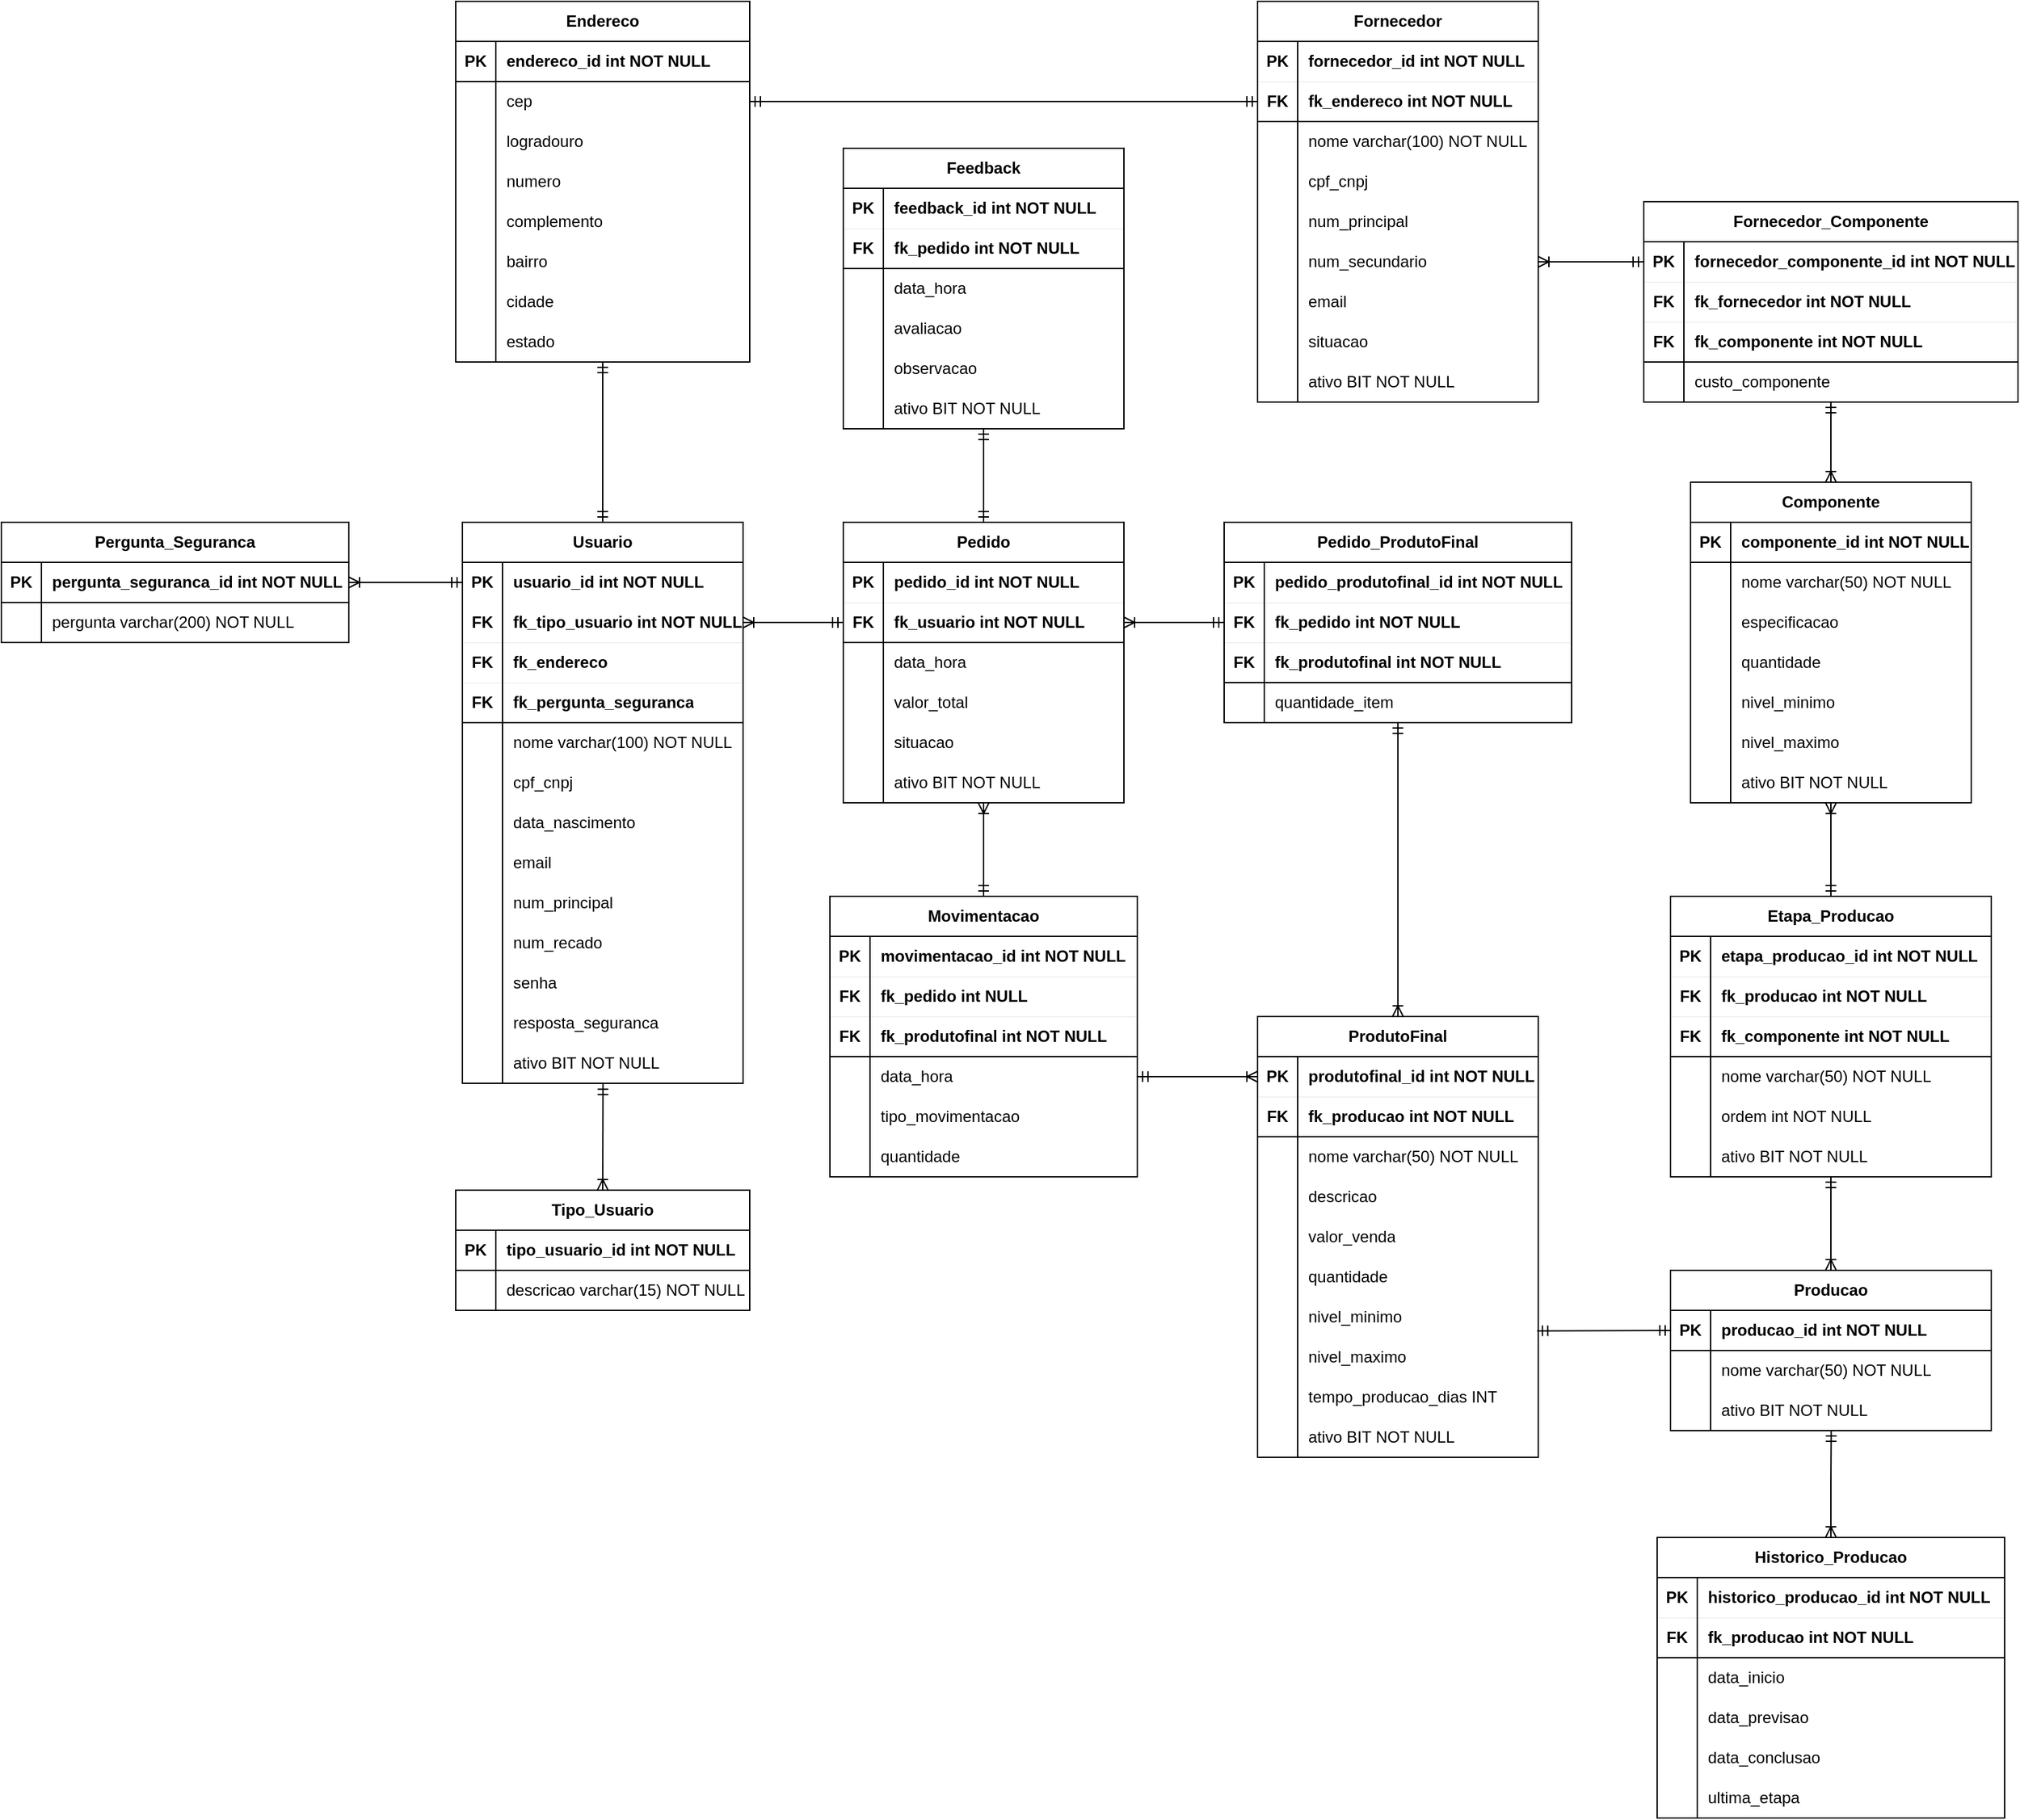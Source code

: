 <mxfile version="26.2.15">
  <diagram id="R2lEEEUBdFMjLlhIrx00" name="Page-1">
    <mxGraphModel dx="2902" dy="1183" grid="1" gridSize="10" guides="1" tooltips="1" connect="1" arrows="1" fold="1" page="1" pageScale="1" pageWidth="1169" pageHeight="827" background="#FFFFFF" math="0" shadow="0" extFonts="Permanent Marker^https://fonts.googleapis.com/css?family=Permanent+Marker">
      <root>
        <mxCell id="0" />
        <mxCell id="1" parent="0" />
        <mxCell id="wj-FnxPIu2WhbEI9ZNTK-93" value="Usuario" style="shape=table;startSize=30;container=1;collapsible=1;childLayout=tableLayout;fixedRows=1;rowLines=0;fontStyle=1;align=center;resizeLast=1;html=1;whiteSpace=wrap;" parent="1" vertex="1">
          <mxGeometry x="-824" y="390" width="210" height="420" as="geometry" />
        </mxCell>
        <mxCell id="wj-FnxPIu2WhbEI9ZNTK-94" value="" style="shape=tableRow;horizontal=0;startSize=0;swimlaneHead=0;swimlaneBody=0;fillColor=none;collapsible=0;dropTarget=0;points=[[0,0.5],[1,0.5]];portConstraint=eastwest;top=0;left=0;right=0;bottom=0;html=1;" parent="wj-FnxPIu2WhbEI9ZNTK-93" vertex="1">
          <mxGeometry y="30" width="210" height="30" as="geometry" />
        </mxCell>
        <mxCell id="wj-FnxPIu2WhbEI9ZNTK-95" value="PK" style="shape=partialRectangle;connectable=0;fillColor=none;top=0;left=0;bottom=0;right=0;fontStyle=1;overflow=hidden;html=1;whiteSpace=wrap;" parent="wj-FnxPIu2WhbEI9ZNTK-94" vertex="1">
          <mxGeometry width="30" height="30" as="geometry">
            <mxRectangle width="30" height="30" as="alternateBounds" />
          </mxGeometry>
        </mxCell>
        <mxCell id="wj-FnxPIu2WhbEI9ZNTK-96" value="usuario_id int NOT NULL" style="shape=partialRectangle;connectable=0;fillColor=none;top=0;left=0;bottom=0;right=0;align=left;spacingLeft=6;fontStyle=1;overflow=hidden;html=1;whiteSpace=wrap;" parent="wj-FnxPIu2WhbEI9ZNTK-94" vertex="1">
          <mxGeometry x="30" width="180" height="30" as="geometry">
            <mxRectangle width="180" height="30" as="alternateBounds" />
          </mxGeometry>
        </mxCell>
        <mxCell id="wj-FnxPIu2WhbEI9ZNTK-97" value="" style="shape=tableRow;horizontal=0;startSize=0;swimlaneHead=0;swimlaneBody=0;fillColor=none;collapsible=0;dropTarget=0;points=[[0,0.5],[1,0.5]];portConstraint=eastwest;top=0;left=0;right=0;bottom=1;html=1;strokeWidth=0;" parent="wj-FnxPIu2WhbEI9ZNTK-93" vertex="1">
          <mxGeometry y="60" width="210" height="30" as="geometry" />
        </mxCell>
        <mxCell id="wj-FnxPIu2WhbEI9ZNTK-98" value="FK" style="shape=partialRectangle;connectable=0;fillColor=none;top=0;left=0;bottom=0;right=0;fontStyle=1;overflow=hidden;html=1;whiteSpace=wrap;" parent="wj-FnxPIu2WhbEI9ZNTK-97" vertex="1">
          <mxGeometry width="30" height="30" as="geometry">
            <mxRectangle width="30" height="30" as="alternateBounds" />
          </mxGeometry>
        </mxCell>
        <mxCell id="wj-FnxPIu2WhbEI9ZNTK-99" value="&lt;span style=&quot;text-wrap-mode: nowrap;&quot;&gt;fk_tipo_usuario&amp;nbsp;&lt;/span&gt;int NOT NULL" style="shape=partialRectangle;connectable=0;fillColor=none;top=0;left=0;bottom=0;right=0;align=left;spacingLeft=6;fontStyle=1;overflow=hidden;html=1;whiteSpace=wrap;" parent="wj-FnxPIu2WhbEI9ZNTK-97" vertex="1">
          <mxGeometry x="30" width="180" height="30" as="geometry">
            <mxRectangle width="180" height="30" as="alternateBounds" />
          </mxGeometry>
        </mxCell>
        <mxCell id="6EAZw1cScG37QKdTQZMI-19" style="shape=tableRow;horizontal=0;startSize=0;swimlaneHead=0;swimlaneBody=0;fillColor=none;collapsible=0;dropTarget=0;points=[[0,0.5],[1,0.5]];portConstraint=eastwest;top=0;left=0;right=0;bottom=1;html=1;strokeWidth=0;" parent="wj-FnxPIu2WhbEI9ZNTK-93" vertex="1">
          <mxGeometry y="90" width="210" height="30" as="geometry" />
        </mxCell>
        <mxCell id="6EAZw1cScG37QKdTQZMI-20" value="FK" style="shape=partialRectangle;connectable=0;fillColor=none;top=0;left=0;bottom=0;right=0;fontStyle=1;overflow=hidden;html=1;whiteSpace=wrap;" parent="6EAZw1cScG37QKdTQZMI-19" vertex="1">
          <mxGeometry width="30" height="30" as="geometry">
            <mxRectangle width="30" height="30" as="alternateBounds" />
          </mxGeometry>
        </mxCell>
        <mxCell id="6EAZw1cScG37QKdTQZMI-21" value="fk_endereco" style="shape=partialRectangle;connectable=0;fillColor=none;top=0;left=0;bottom=0;right=0;align=left;spacingLeft=6;fontStyle=1;overflow=hidden;html=1;whiteSpace=wrap;" parent="6EAZw1cScG37QKdTQZMI-19" vertex="1">
          <mxGeometry x="30" width="180" height="30" as="geometry">
            <mxRectangle width="180" height="30" as="alternateBounds" />
          </mxGeometry>
        </mxCell>
        <mxCell id="6EAZw1cScG37QKdTQZMI-52" style="shape=tableRow;horizontal=0;startSize=0;swimlaneHead=0;swimlaneBody=0;fillColor=none;collapsible=0;dropTarget=0;points=[[0,0.5],[1,0.5]];portConstraint=eastwest;top=0;left=0;right=0;bottom=1;html=1;" parent="wj-FnxPIu2WhbEI9ZNTK-93" vertex="1">
          <mxGeometry y="120" width="210" height="30" as="geometry" />
        </mxCell>
        <mxCell id="6EAZw1cScG37QKdTQZMI-53" value="FK" style="shape=partialRectangle;connectable=0;fillColor=none;top=0;left=0;bottom=0;right=0;fontStyle=1;overflow=hidden;html=1;whiteSpace=wrap;" parent="6EAZw1cScG37QKdTQZMI-52" vertex="1">
          <mxGeometry width="30" height="30" as="geometry">
            <mxRectangle width="30" height="30" as="alternateBounds" />
          </mxGeometry>
        </mxCell>
        <mxCell id="6EAZw1cScG37QKdTQZMI-54" value="fk_pergunta_seguranca" style="shape=partialRectangle;connectable=0;fillColor=none;top=0;left=0;bottom=0;right=0;align=left;spacingLeft=6;fontStyle=1;overflow=hidden;html=1;whiteSpace=wrap;" parent="6EAZw1cScG37QKdTQZMI-52" vertex="1">
          <mxGeometry x="30" width="180" height="30" as="geometry">
            <mxRectangle width="180" height="30" as="alternateBounds" />
          </mxGeometry>
        </mxCell>
        <mxCell id="wj-FnxPIu2WhbEI9ZNTK-100" value="" style="shape=tableRow;horizontal=0;startSize=0;swimlaneHead=0;swimlaneBody=0;fillColor=none;collapsible=0;dropTarget=0;points=[[0,0.5],[1,0.5]];portConstraint=eastwest;top=0;left=0;right=0;bottom=0;html=1;" parent="wj-FnxPIu2WhbEI9ZNTK-93" vertex="1">
          <mxGeometry y="150" width="210" height="30" as="geometry" />
        </mxCell>
        <mxCell id="wj-FnxPIu2WhbEI9ZNTK-101" value="" style="shape=partialRectangle;connectable=0;fillColor=none;top=0;left=0;bottom=0;right=0;editable=1;overflow=hidden;html=1;whiteSpace=wrap;" parent="wj-FnxPIu2WhbEI9ZNTK-100" vertex="1">
          <mxGeometry width="30" height="30" as="geometry">
            <mxRectangle width="30" height="30" as="alternateBounds" />
          </mxGeometry>
        </mxCell>
        <mxCell id="wj-FnxPIu2WhbEI9ZNTK-102" value="nome&amp;nbsp;&lt;span style=&quot;text-wrap-mode: nowrap;&quot;&gt;varchar(100) NOT NULL&lt;/span&gt;" style="shape=partialRectangle;connectable=0;fillColor=none;top=0;left=0;bottom=0;right=0;align=left;spacingLeft=6;overflow=hidden;html=1;whiteSpace=wrap;" parent="wj-FnxPIu2WhbEI9ZNTK-100" vertex="1">
          <mxGeometry x="30" width="180" height="30" as="geometry">
            <mxRectangle width="180" height="30" as="alternateBounds" />
          </mxGeometry>
        </mxCell>
        <mxCell id="wj-FnxPIu2WhbEI9ZNTK-106" style="shape=tableRow;horizontal=0;startSize=0;swimlaneHead=0;swimlaneBody=0;fillColor=none;collapsible=0;dropTarget=0;points=[[0,0.5],[1,0.5]];portConstraint=eastwest;top=0;left=0;right=0;bottom=0;html=1;" parent="wj-FnxPIu2WhbEI9ZNTK-93" vertex="1">
          <mxGeometry y="180" width="210" height="30" as="geometry" />
        </mxCell>
        <mxCell id="wj-FnxPIu2WhbEI9ZNTK-107" style="shape=partialRectangle;connectable=0;fillColor=none;top=0;left=0;bottom=0;right=0;editable=1;overflow=hidden;html=1;whiteSpace=wrap;" parent="wj-FnxPIu2WhbEI9ZNTK-106" vertex="1">
          <mxGeometry width="30" height="30" as="geometry">
            <mxRectangle width="30" height="30" as="alternateBounds" />
          </mxGeometry>
        </mxCell>
        <mxCell id="wj-FnxPIu2WhbEI9ZNTK-108" value="cpf_cnpj" style="shape=partialRectangle;connectable=0;fillColor=none;top=0;left=0;bottom=0;right=0;align=left;spacingLeft=6;overflow=hidden;html=1;whiteSpace=wrap;" parent="wj-FnxPIu2WhbEI9ZNTK-106" vertex="1">
          <mxGeometry x="30" width="180" height="30" as="geometry">
            <mxRectangle width="180" height="30" as="alternateBounds" />
          </mxGeometry>
        </mxCell>
        <mxCell id="wj-FnxPIu2WhbEI9ZNTK-109" style="shape=tableRow;horizontal=0;startSize=0;swimlaneHead=0;swimlaneBody=0;fillColor=none;collapsible=0;dropTarget=0;points=[[0,0.5],[1,0.5]];portConstraint=eastwest;top=0;left=0;right=0;bottom=0;html=1;" parent="wj-FnxPIu2WhbEI9ZNTK-93" vertex="1">
          <mxGeometry y="210" width="210" height="30" as="geometry" />
        </mxCell>
        <mxCell id="wj-FnxPIu2WhbEI9ZNTK-110" style="shape=partialRectangle;connectable=0;fillColor=none;top=0;left=0;bottom=0;right=0;editable=1;overflow=hidden;html=1;whiteSpace=wrap;" parent="wj-FnxPIu2WhbEI9ZNTK-109" vertex="1">
          <mxGeometry width="30" height="30" as="geometry">
            <mxRectangle width="30" height="30" as="alternateBounds" />
          </mxGeometry>
        </mxCell>
        <mxCell id="wj-FnxPIu2WhbEI9ZNTK-111" value="data_nascimento" style="shape=partialRectangle;connectable=0;fillColor=none;top=0;left=0;bottom=0;right=0;align=left;spacingLeft=6;overflow=hidden;html=1;whiteSpace=wrap;" parent="wj-FnxPIu2WhbEI9ZNTK-109" vertex="1">
          <mxGeometry x="30" width="180" height="30" as="geometry">
            <mxRectangle width="180" height="30" as="alternateBounds" />
          </mxGeometry>
        </mxCell>
        <mxCell id="wj-FnxPIu2WhbEI9ZNTK-121" style="shape=tableRow;horizontal=0;startSize=0;swimlaneHead=0;swimlaneBody=0;fillColor=none;collapsible=0;dropTarget=0;points=[[0,0.5],[1,0.5]];portConstraint=eastwest;top=0;left=0;right=0;bottom=0;html=1;" parent="wj-FnxPIu2WhbEI9ZNTK-93" vertex="1">
          <mxGeometry y="240" width="210" height="30" as="geometry" />
        </mxCell>
        <mxCell id="wj-FnxPIu2WhbEI9ZNTK-122" style="shape=partialRectangle;connectable=0;fillColor=none;top=0;left=0;bottom=0;right=0;editable=1;overflow=hidden;html=1;whiteSpace=wrap;" parent="wj-FnxPIu2WhbEI9ZNTK-121" vertex="1">
          <mxGeometry width="30" height="30" as="geometry">
            <mxRectangle width="30" height="30" as="alternateBounds" />
          </mxGeometry>
        </mxCell>
        <mxCell id="wj-FnxPIu2WhbEI9ZNTK-123" value="email" style="shape=partialRectangle;connectable=0;fillColor=none;top=0;left=0;bottom=0;right=0;align=left;spacingLeft=6;overflow=hidden;html=1;whiteSpace=wrap;" parent="wj-FnxPIu2WhbEI9ZNTK-121" vertex="1">
          <mxGeometry x="30" width="180" height="30" as="geometry">
            <mxRectangle width="180" height="30" as="alternateBounds" />
          </mxGeometry>
        </mxCell>
        <mxCell id="wj-FnxPIu2WhbEI9ZNTK-118" style="shape=tableRow;horizontal=0;startSize=0;swimlaneHead=0;swimlaneBody=0;fillColor=none;collapsible=0;dropTarget=0;points=[[0,0.5],[1,0.5]];portConstraint=eastwest;top=0;left=0;right=0;bottom=0;html=1;" parent="wj-FnxPIu2WhbEI9ZNTK-93" vertex="1">
          <mxGeometry y="270" width="210" height="30" as="geometry" />
        </mxCell>
        <mxCell id="wj-FnxPIu2WhbEI9ZNTK-119" style="shape=partialRectangle;connectable=0;fillColor=none;top=0;left=0;bottom=0;right=0;editable=1;overflow=hidden;html=1;whiteSpace=wrap;" parent="wj-FnxPIu2WhbEI9ZNTK-118" vertex="1">
          <mxGeometry width="30" height="30" as="geometry">
            <mxRectangle width="30" height="30" as="alternateBounds" />
          </mxGeometry>
        </mxCell>
        <mxCell id="wj-FnxPIu2WhbEI9ZNTK-120" value="num_principal" style="shape=partialRectangle;connectable=0;fillColor=none;top=0;left=0;bottom=0;right=0;align=left;spacingLeft=6;overflow=hidden;html=1;whiteSpace=wrap;" parent="wj-FnxPIu2WhbEI9ZNTK-118" vertex="1">
          <mxGeometry x="30" width="180" height="30" as="geometry">
            <mxRectangle width="180" height="30" as="alternateBounds" />
          </mxGeometry>
        </mxCell>
        <mxCell id="wj-FnxPIu2WhbEI9ZNTK-115" style="shape=tableRow;horizontal=0;startSize=0;swimlaneHead=0;swimlaneBody=0;fillColor=none;collapsible=0;dropTarget=0;points=[[0,0.5],[1,0.5]];portConstraint=eastwest;top=0;left=0;right=0;bottom=0;html=1;" parent="wj-FnxPIu2WhbEI9ZNTK-93" vertex="1">
          <mxGeometry y="300" width="210" height="30" as="geometry" />
        </mxCell>
        <mxCell id="wj-FnxPIu2WhbEI9ZNTK-116" style="shape=partialRectangle;connectable=0;fillColor=none;top=0;left=0;bottom=0;right=0;editable=1;overflow=hidden;html=1;whiteSpace=wrap;" parent="wj-FnxPIu2WhbEI9ZNTK-115" vertex="1">
          <mxGeometry width="30" height="30" as="geometry">
            <mxRectangle width="30" height="30" as="alternateBounds" />
          </mxGeometry>
        </mxCell>
        <mxCell id="wj-FnxPIu2WhbEI9ZNTK-117" value="num_recado" style="shape=partialRectangle;connectable=0;fillColor=none;top=0;left=0;bottom=0;right=0;align=left;spacingLeft=6;overflow=hidden;html=1;whiteSpace=wrap;" parent="wj-FnxPIu2WhbEI9ZNTK-115" vertex="1">
          <mxGeometry x="30" width="180" height="30" as="geometry">
            <mxRectangle width="180" height="30" as="alternateBounds" />
          </mxGeometry>
        </mxCell>
        <mxCell id="wj-FnxPIu2WhbEI9ZNTK-127" style="shape=tableRow;horizontal=0;startSize=0;swimlaneHead=0;swimlaneBody=0;fillColor=none;collapsible=0;dropTarget=0;points=[[0,0.5],[1,0.5]];portConstraint=eastwest;top=0;left=0;right=0;bottom=0;html=1;" parent="wj-FnxPIu2WhbEI9ZNTK-93" vertex="1">
          <mxGeometry y="330" width="210" height="30" as="geometry" />
        </mxCell>
        <mxCell id="wj-FnxPIu2WhbEI9ZNTK-128" style="shape=partialRectangle;connectable=0;fillColor=none;top=0;left=0;bottom=0;right=0;editable=1;overflow=hidden;html=1;whiteSpace=wrap;" parent="wj-FnxPIu2WhbEI9ZNTK-127" vertex="1">
          <mxGeometry width="30" height="30" as="geometry">
            <mxRectangle width="30" height="30" as="alternateBounds" />
          </mxGeometry>
        </mxCell>
        <mxCell id="wj-FnxPIu2WhbEI9ZNTK-129" value="senha" style="shape=partialRectangle;connectable=0;fillColor=none;top=0;left=0;bottom=0;right=0;align=left;spacingLeft=6;overflow=hidden;html=1;whiteSpace=wrap;" parent="wj-FnxPIu2WhbEI9ZNTK-127" vertex="1">
          <mxGeometry x="30" width="180" height="30" as="geometry">
            <mxRectangle width="180" height="30" as="alternateBounds" />
          </mxGeometry>
        </mxCell>
        <mxCell id="wj-FnxPIu2WhbEI9ZNTK-124" style="shape=tableRow;horizontal=0;startSize=0;swimlaneHead=0;swimlaneBody=0;fillColor=none;collapsible=0;dropTarget=0;points=[[0,0.5],[1,0.5]];portConstraint=eastwest;top=0;left=0;right=0;bottom=0;html=1;" parent="wj-FnxPIu2WhbEI9ZNTK-93" vertex="1">
          <mxGeometry y="360" width="210" height="30" as="geometry" />
        </mxCell>
        <mxCell id="wj-FnxPIu2WhbEI9ZNTK-125" style="shape=partialRectangle;connectable=0;fillColor=none;top=0;left=0;bottom=0;right=0;editable=1;overflow=hidden;html=1;whiteSpace=wrap;" parent="wj-FnxPIu2WhbEI9ZNTK-124" vertex="1">
          <mxGeometry width="30" height="30" as="geometry">
            <mxRectangle width="30" height="30" as="alternateBounds" />
          </mxGeometry>
        </mxCell>
        <mxCell id="wj-FnxPIu2WhbEI9ZNTK-126" value="resposta_seguranca" style="shape=partialRectangle;connectable=0;fillColor=none;top=0;left=0;bottom=0;right=0;align=left;spacingLeft=6;overflow=hidden;html=1;whiteSpace=wrap;" parent="wj-FnxPIu2WhbEI9ZNTK-124" vertex="1">
          <mxGeometry x="30" width="180" height="30" as="geometry">
            <mxRectangle width="180" height="30" as="alternateBounds" />
          </mxGeometry>
        </mxCell>
        <mxCell id="So9Jq1RZRbZzuVs3-01q-1" style="shape=tableRow;horizontal=0;startSize=0;swimlaneHead=0;swimlaneBody=0;fillColor=none;collapsible=0;dropTarget=0;points=[[0,0.5],[1,0.5]];portConstraint=eastwest;top=0;left=0;right=0;bottom=0;html=1;" parent="wj-FnxPIu2WhbEI9ZNTK-93" vertex="1">
          <mxGeometry y="390" width="210" height="30" as="geometry" />
        </mxCell>
        <mxCell id="So9Jq1RZRbZzuVs3-01q-2" style="shape=partialRectangle;connectable=0;fillColor=none;top=0;left=0;bottom=0;right=0;editable=1;overflow=hidden;html=1;whiteSpace=wrap;" parent="So9Jq1RZRbZzuVs3-01q-1" vertex="1">
          <mxGeometry width="30" height="30" as="geometry">
            <mxRectangle width="30" height="30" as="alternateBounds" />
          </mxGeometry>
        </mxCell>
        <mxCell id="So9Jq1RZRbZzuVs3-01q-3" value="ativo BIT NOT NULL" style="shape=partialRectangle;connectable=0;fillColor=none;top=0;left=0;bottom=0;right=0;align=left;spacingLeft=6;overflow=hidden;html=1;whiteSpace=wrap;" parent="So9Jq1RZRbZzuVs3-01q-1" vertex="1">
          <mxGeometry x="30" width="180" height="30" as="geometry">
            <mxRectangle width="180" height="30" as="alternateBounds" />
          </mxGeometry>
        </mxCell>
        <mxCell id="wj-FnxPIu2WhbEI9ZNTK-170" value="&lt;span style=&quot;text-wrap-mode: nowrap;&quot;&gt;Tipo_Usuario&lt;/span&gt;" style="shape=table;startSize=30;container=1;collapsible=1;childLayout=tableLayout;fixedRows=1;rowLines=0;fontStyle=1;align=center;resizeLast=1;html=1;whiteSpace=wrap;" parent="1" vertex="1">
          <mxGeometry x="-829" y="890" width="220" height="90" as="geometry" />
        </mxCell>
        <mxCell id="wj-FnxPIu2WhbEI9ZNTK-174" value="" style="shape=tableRow;horizontal=0;startSize=0;swimlaneHead=0;swimlaneBody=0;fillColor=none;collapsible=0;dropTarget=0;points=[[0,0.5],[1,0.5]];portConstraint=eastwest;top=0;left=0;right=0;bottom=1;html=1;" parent="wj-FnxPIu2WhbEI9ZNTK-170" vertex="1">
          <mxGeometry y="30" width="220" height="30" as="geometry" />
        </mxCell>
        <mxCell id="wj-FnxPIu2WhbEI9ZNTK-175" value="PK" style="shape=partialRectangle;connectable=0;fillColor=none;top=0;left=0;bottom=0;right=0;fontStyle=1;overflow=hidden;html=1;whiteSpace=wrap;" parent="wj-FnxPIu2WhbEI9ZNTK-174" vertex="1">
          <mxGeometry width="30" height="30" as="geometry">
            <mxRectangle width="30" height="30" as="alternateBounds" />
          </mxGeometry>
        </mxCell>
        <mxCell id="wj-FnxPIu2WhbEI9ZNTK-176" value="&lt;span style=&quot;text-wrap-mode: nowrap;&quot;&gt;tipo_usuario_id int NOT NULL&lt;/span&gt;" style="shape=partialRectangle;connectable=0;fillColor=none;top=0;left=0;bottom=0;right=0;align=left;spacingLeft=6;fontStyle=1;overflow=hidden;html=1;whiteSpace=wrap;" parent="wj-FnxPIu2WhbEI9ZNTK-174" vertex="1">
          <mxGeometry x="30" width="190" height="30" as="geometry">
            <mxRectangle width="190" height="30" as="alternateBounds" />
          </mxGeometry>
        </mxCell>
        <mxCell id="wj-FnxPIu2WhbEI9ZNTK-177" value="" style="shape=tableRow;horizontal=0;startSize=0;swimlaneHead=0;swimlaneBody=0;fillColor=none;collapsible=0;dropTarget=0;points=[[0,0.5],[1,0.5]];portConstraint=eastwest;top=0;left=0;right=0;bottom=0;html=1;" parent="wj-FnxPIu2WhbEI9ZNTK-170" vertex="1">
          <mxGeometry y="60" width="220" height="30" as="geometry" />
        </mxCell>
        <mxCell id="wj-FnxPIu2WhbEI9ZNTK-178" value="" style="shape=partialRectangle;connectable=0;fillColor=none;top=0;left=0;bottom=0;right=0;editable=1;overflow=hidden;html=1;whiteSpace=wrap;" parent="wj-FnxPIu2WhbEI9ZNTK-177" vertex="1">
          <mxGeometry width="30" height="30" as="geometry">
            <mxRectangle width="30" height="30" as="alternateBounds" />
          </mxGeometry>
        </mxCell>
        <mxCell id="wj-FnxPIu2WhbEI9ZNTK-179" value="&lt;span style=&quot;text-wrap-mode: nowrap;&quot;&gt;descricao varchar(15) NOT NULL&lt;/span&gt;" style="shape=partialRectangle;connectable=0;fillColor=none;top=0;left=0;bottom=0;right=0;align=left;spacingLeft=6;overflow=hidden;html=1;whiteSpace=wrap;" parent="wj-FnxPIu2WhbEI9ZNTK-177" vertex="1">
          <mxGeometry x="30" width="190" height="30" as="geometry">
            <mxRectangle width="190" height="30" as="alternateBounds" />
          </mxGeometry>
        </mxCell>
        <mxCell id="wj-FnxPIu2WhbEI9ZNTK-207" value="&lt;span style=&quot;text-wrap-mode: nowrap;&quot;&gt;Feedback&lt;/span&gt;" style="shape=table;startSize=30;container=1;collapsible=1;childLayout=tableLayout;fixedRows=1;rowLines=0;fontStyle=1;align=center;resizeLast=1;html=1;whiteSpace=wrap;" parent="1" vertex="1">
          <mxGeometry x="-539" y="110" width="210" height="210" as="geometry" />
        </mxCell>
        <mxCell id="wj-FnxPIu2WhbEI9ZNTK-208" value="" style="shape=tableRow;horizontal=0;startSize=0;swimlaneHead=0;swimlaneBody=0;fillColor=none;collapsible=0;dropTarget=0;points=[[0,0.5],[1,0.5]];portConstraint=eastwest;top=0;left=0;right=0;bottom=1;html=1;strokeWidth=0;" parent="wj-FnxPIu2WhbEI9ZNTK-207" vertex="1">
          <mxGeometry y="30" width="210" height="30" as="geometry" />
        </mxCell>
        <mxCell id="wj-FnxPIu2WhbEI9ZNTK-209" value="PK" style="shape=partialRectangle;connectable=0;fillColor=none;top=0;left=0;bottom=0;right=0;fontStyle=1;overflow=hidden;html=1;whiteSpace=wrap;" parent="wj-FnxPIu2WhbEI9ZNTK-208" vertex="1">
          <mxGeometry width="30" height="30" as="geometry">
            <mxRectangle width="30" height="30" as="alternateBounds" />
          </mxGeometry>
        </mxCell>
        <mxCell id="wj-FnxPIu2WhbEI9ZNTK-210" value="&lt;span style=&quot;text-wrap-mode: nowrap;&quot;&gt;feedback_id int NOT NULL&lt;/span&gt;" style="shape=partialRectangle;connectable=0;fillColor=none;top=0;left=0;bottom=0;right=0;align=left;spacingLeft=6;fontStyle=1;overflow=hidden;html=1;whiteSpace=wrap;" parent="wj-FnxPIu2WhbEI9ZNTK-208" vertex="1">
          <mxGeometry x="30" width="180" height="30" as="geometry">
            <mxRectangle width="180" height="30" as="alternateBounds" />
          </mxGeometry>
        </mxCell>
        <mxCell id="wj-FnxPIu2WhbEI9ZNTK-233" style="shape=tableRow;horizontal=0;startSize=0;swimlaneHead=0;swimlaneBody=0;fillColor=none;collapsible=0;dropTarget=0;points=[[0,0.5],[1,0.5]];portConstraint=eastwest;top=0;left=0;right=0;bottom=1;html=1;" parent="wj-FnxPIu2WhbEI9ZNTK-207" vertex="1">
          <mxGeometry y="60" width="210" height="30" as="geometry" />
        </mxCell>
        <mxCell id="wj-FnxPIu2WhbEI9ZNTK-234" value="FK" style="shape=partialRectangle;connectable=0;fillColor=none;top=0;left=0;bottom=0;right=0;fontStyle=1;overflow=hidden;html=1;whiteSpace=wrap;" parent="wj-FnxPIu2WhbEI9ZNTK-233" vertex="1">
          <mxGeometry width="30" height="30" as="geometry">
            <mxRectangle width="30" height="30" as="alternateBounds" />
          </mxGeometry>
        </mxCell>
        <mxCell id="wj-FnxPIu2WhbEI9ZNTK-235" value="fk_pedido int NOT NULL" style="shape=partialRectangle;connectable=0;fillColor=none;top=0;left=0;bottom=0;right=0;align=left;spacingLeft=6;fontStyle=1;overflow=hidden;html=1;whiteSpace=wrap;" parent="wj-FnxPIu2WhbEI9ZNTK-233" vertex="1">
          <mxGeometry x="30" width="180" height="30" as="geometry">
            <mxRectangle width="180" height="30" as="alternateBounds" />
          </mxGeometry>
        </mxCell>
        <mxCell id="wj-FnxPIu2WhbEI9ZNTK-211" value="" style="shape=tableRow;horizontal=0;startSize=0;swimlaneHead=0;swimlaneBody=0;fillColor=none;collapsible=0;dropTarget=0;points=[[0,0.5],[1,0.5]];portConstraint=eastwest;top=0;left=0;right=0;bottom=0;html=1;" parent="wj-FnxPIu2WhbEI9ZNTK-207" vertex="1">
          <mxGeometry y="90" width="210" height="30" as="geometry" />
        </mxCell>
        <mxCell id="wj-FnxPIu2WhbEI9ZNTK-212" value="" style="shape=partialRectangle;connectable=0;fillColor=none;top=0;left=0;bottom=0;right=0;editable=1;overflow=hidden;html=1;whiteSpace=wrap;" parent="wj-FnxPIu2WhbEI9ZNTK-211" vertex="1">
          <mxGeometry width="30" height="30" as="geometry">
            <mxRectangle width="30" height="30" as="alternateBounds" />
          </mxGeometry>
        </mxCell>
        <mxCell id="wj-FnxPIu2WhbEI9ZNTK-213" value="&lt;span style=&quot;text-wrap-mode: nowrap;&quot;&gt;data_hora&lt;/span&gt;" style="shape=partialRectangle;connectable=0;fillColor=none;top=0;left=0;bottom=0;right=0;align=left;spacingLeft=6;overflow=hidden;html=1;whiteSpace=wrap;" parent="wj-FnxPIu2WhbEI9ZNTK-211" vertex="1">
          <mxGeometry x="30" width="180" height="30" as="geometry">
            <mxRectangle width="180" height="30" as="alternateBounds" />
          </mxGeometry>
        </mxCell>
        <mxCell id="wj-FnxPIu2WhbEI9ZNTK-249" style="shape=tableRow;horizontal=0;startSize=0;swimlaneHead=0;swimlaneBody=0;fillColor=none;collapsible=0;dropTarget=0;points=[[0,0.5],[1,0.5]];portConstraint=eastwest;top=0;left=0;right=0;bottom=0;html=1;" parent="wj-FnxPIu2WhbEI9ZNTK-207" vertex="1">
          <mxGeometry y="120" width="210" height="30" as="geometry" />
        </mxCell>
        <mxCell id="wj-FnxPIu2WhbEI9ZNTK-250" style="shape=partialRectangle;connectable=0;fillColor=none;top=0;left=0;bottom=0;right=0;editable=1;overflow=hidden;html=1;whiteSpace=wrap;" parent="wj-FnxPIu2WhbEI9ZNTK-249" vertex="1">
          <mxGeometry width="30" height="30" as="geometry">
            <mxRectangle width="30" height="30" as="alternateBounds" />
          </mxGeometry>
        </mxCell>
        <mxCell id="wj-FnxPIu2WhbEI9ZNTK-251" value="avaliacao" style="shape=partialRectangle;connectable=0;fillColor=none;top=0;left=0;bottom=0;right=0;align=left;spacingLeft=6;overflow=hidden;html=1;whiteSpace=wrap;" parent="wj-FnxPIu2WhbEI9ZNTK-249" vertex="1">
          <mxGeometry x="30" width="180" height="30" as="geometry">
            <mxRectangle width="180" height="30" as="alternateBounds" />
          </mxGeometry>
        </mxCell>
        <mxCell id="wj-FnxPIu2WhbEI9ZNTK-246" style="shape=tableRow;horizontal=0;startSize=0;swimlaneHead=0;swimlaneBody=0;fillColor=none;collapsible=0;dropTarget=0;points=[[0,0.5],[1,0.5]];portConstraint=eastwest;top=0;left=0;right=0;bottom=0;html=1;" parent="wj-FnxPIu2WhbEI9ZNTK-207" vertex="1">
          <mxGeometry y="150" width="210" height="30" as="geometry" />
        </mxCell>
        <mxCell id="wj-FnxPIu2WhbEI9ZNTK-247" style="shape=partialRectangle;connectable=0;fillColor=none;top=0;left=0;bottom=0;right=0;editable=1;overflow=hidden;html=1;whiteSpace=wrap;" parent="wj-FnxPIu2WhbEI9ZNTK-246" vertex="1">
          <mxGeometry width="30" height="30" as="geometry">
            <mxRectangle width="30" height="30" as="alternateBounds" />
          </mxGeometry>
        </mxCell>
        <mxCell id="wj-FnxPIu2WhbEI9ZNTK-248" value="observacao" style="shape=partialRectangle;connectable=0;fillColor=none;top=0;left=0;bottom=0;right=0;align=left;spacingLeft=6;overflow=hidden;html=1;whiteSpace=wrap;" parent="wj-FnxPIu2WhbEI9ZNTK-246" vertex="1">
          <mxGeometry x="30" width="180" height="30" as="geometry">
            <mxRectangle width="180" height="30" as="alternateBounds" />
          </mxGeometry>
        </mxCell>
        <mxCell id="So9Jq1RZRbZzuVs3-01q-19" style="shape=tableRow;horizontal=0;startSize=0;swimlaneHead=0;swimlaneBody=0;fillColor=none;collapsible=0;dropTarget=0;points=[[0,0.5],[1,0.5]];portConstraint=eastwest;top=0;left=0;right=0;bottom=0;html=1;" parent="wj-FnxPIu2WhbEI9ZNTK-207" vertex="1">
          <mxGeometry y="180" width="210" height="30" as="geometry" />
        </mxCell>
        <mxCell id="So9Jq1RZRbZzuVs3-01q-20" style="shape=partialRectangle;connectable=0;fillColor=none;top=0;left=0;bottom=0;right=0;editable=1;overflow=hidden;html=1;whiteSpace=wrap;" parent="So9Jq1RZRbZzuVs3-01q-19" vertex="1">
          <mxGeometry width="30" height="30" as="geometry">
            <mxRectangle width="30" height="30" as="alternateBounds" />
          </mxGeometry>
        </mxCell>
        <mxCell id="So9Jq1RZRbZzuVs3-01q-21" value="ativo BIT NOT NULL" style="shape=partialRectangle;connectable=0;fillColor=none;top=0;left=0;bottom=0;right=0;align=left;spacingLeft=6;overflow=hidden;html=1;whiteSpace=wrap;" parent="So9Jq1RZRbZzuVs3-01q-19" vertex="1">
          <mxGeometry x="30" width="180" height="30" as="geometry">
            <mxRectangle width="180" height="30" as="alternateBounds" />
          </mxGeometry>
        </mxCell>
        <mxCell id="wj-FnxPIu2WhbEI9ZNTK-236" value="&lt;span style=&quot;text-wrap-mode: nowrap;&quot;&gt;Pedido&lt;/span&gt;" style="shape=table;startSize=30;container=1;collapsible=1;childLayout=tableLayout;fixedRows=1;rowLines=0;fontStyle=1;align=center;resizeLast=1;html=1;whiteSpace=wrap;" parent="1" vertex="1">
          <mxGeometry x="-539" y="390" width="210" height="210" as="geometry" />
        </mxCell>
        <mxCell id="wj-FnxPIu2WhbEI9ZNTK-237" value="" style="shape=tableRow;horizontal=0;startSize=0;swimlaneHead=0;swimlaneBody=0;fillColor=none;collapsible=0;dropTarget=0;points=[[0,0.5],[1,0.5]];portConstraint=eastwest;top=0;left=0;right=0;bottom=1;html=1;strokeWidth=0;" parent="wj-FnxPIu2WhbEI9ZNTK-236" vertex="1">
          <mxGeometry y="30" width="210" height="30" as="geometry" />
        </mxCell>
        <mxCell id="wj-FnxPIu2WhbEI9ZNTK-238" value="PK" style="shape=partialRectangle;connectable=0;fillColor=none;top=0;left=0;bottom=0;right=0;fontStyle=1;overflow=hidden;html=1;whiteSpace=wrap;" parent="wj-FnxPIu2WhbEI9ZNTK-237" vertex="1">
          <mxGeometry width="30" height="30" as="geometry">
            <mxRectangle width="30" height="30" as="alternateBounds" />
          </mxGeometry>
        </mxCell>
        <mxCell id="wj-FnxPIu2WhbEI9ZNTK-239" value="&lt;span style=&quot;text-wrap-mode: nowrap;&quot;&gt;pedido_id int NOT NULL&lt;/span&gt;" style="shape=partialRectangle;connectable=0;fillColor=none;top=0;left=0;bottom=0;right=0;align=left;spacingLeft=6;fontStyle=1;overflow=hidden;html=1;whiteSpace=wrap;" parent="wj-FnxPIu2WhbEI9ZNTK-237" vertex="1">
          <mxGeometry x="30" width="180" height="30" as="geometry">
            <mxRectangle width="180" height="30" as="alternateBounds" />
          </mxGeometry>
        </mxCell>
        <mxCell id="wj-FnxPIu2WhbEI9ZNTK-240" style="shape=tableRow;horizontal=0;startSize=0;swimlaneHead=0;swimlaneBody=0;fillColor=none;collapsible=0;dropTarget=0;points=[[0,0.5],[1,0.5]];portConstraint=eastwest;top=0;left=0;right=0;bottom=1;html=1;strokeWidth=1;" parent="wj-FnxPIu2WhbEI9ZNTK-236" vertex="1">
          <mxGeometry y="60" width="210" height="30" as="geometry" />
        </mxCell>
        <mxCell id="wj-FnxPIu2WhbEI9ZNTK-241" value="FK" style="shape=partialRectangle;connectable=0;fillColor=none;top=0;left=0;bottom=0;right=0;fontStyle=1;overflow=hidden;html=1;whiteSpace=wrap;" parent="wj-FnxPIu2WhbEI9ZNTK-240" vertex="1">
          <mxGeometry width="30" height="30" as="geometry">
            <mxRectangle width="30" height="30" as="alternateBounds" />
          </mxGeometry>
        </mxCell>
        <mxCell id="wj-FnxPIu2WhbEI9ZNTK-242" value="fk_usuario int NOT NULL" style="shape=partialRectangle;connectable=0;fillColor=none;top=0;left=0;bottom=0;right=0;align=left;spacingLeft=6;fontStyle=1;overflow=hidden;html=1;whiteSpace=wrap;" parent="wj-FnxPIu2WhbEI9ZNTK-240" vertex="1">
          <mxGeometry x="30" width="180" height="30" as="geometry">
            <mxRectangle width="180" height="30" as="alternateBounds" />
          </mxGeometry>
        </mxCell>
        <mxCell id="wj-FnxPIu2WhbEI9ZNTK-243" value="" style="shape=tableRow;horizontal=0;startSize=0;swimlaneHead=0;swimlaneBody=0;fillColor=none;collapsible=0;dropTarget=0;points=[[0,0.5],[1,0.5]];portConstraint=eastwest;top=0;left=0;right=0;bottom=0;html=1;" parent="wj-FnxPIu2WhbEI9ZNTK-236" vertex="1">
          <mxGeometry y="90" width="210" height="30" as="geometry" />
        </mxCell>
        <mxCell id="wj-FnxPIu2WhbEI9ZNTK-244" value="" style="shape=partialRectangle;connectable=0;fillColor=none;top=0;left=0;bottom=0;right=0;editable=1;overflow=hidden;html=1;whiteSpace=wrap;" parent="wj-FnxPIu2WhbEI9ZNTK-243" vertex="1">
          <mxGeometry width="30" height="30" as="geometry">
            <mxRectangle width="30" height="30" as="alternateBounds" />
          </mxGeometry>
        </mxCell>
        <mxCell id="wj-FnxPIu2WhbEI9ZNTK-245" value="&lt;span style=&quot;text-wrap-mode: nowrap;&quot;&gt;data_hora&lt;/span&gt;" style="shape=partialRectangle;connectable=0;fillColor=none;top=0;left=0;bottom=0;right=0;align=left;spacingLeft=6;overflow=hidden;html=1;whiteSpace=wrap;" parent="wj-FnxPIu2WhbEI9ZNTK-243" vertex="1">
          <mxGeometry x="30" width="180" height="30" as="geometry">
            <mxRectangle width="180" height="30" as="alternateBounds" />
          </mxGeometry>
        </mxCell>
        <mxCell id="wj-FnxPIu2WhbEI9ZNTK-264" style="shape=tableRow;horizontal=0;startSize=0;swimlaneHead=0;swimlaneBody=0;fillColor=none;collapsible=0;dropTarget=0;points=[[0,0.5],[1,0.5]];portConstraint=eastwest;top=0;left=0;right=0;bottom=0;html=1;" parent="wj-FnxPIu2WhbEI9ZNTK-236" vertex="1">
          <mxGeometry y="120" width="210" height="30" as="geometry" />
        </mxCell>
        <mxCell id="wj-FnxPIu2WhbEI9ZNTK-265" style="shape=partialRectangle;connectable=0;fillColor=none;top=0;left=0;bottom=0;right=0;editable=1;overflow=hidden;html=1;whiteSpace=wrap;" parent="wj-FnxPIu2WhbEI9ZNTK-264" vertex="1">
          <mxGeometry width="30" height="30" as="geometry">
            <mxRectangle width="30" height="30" as="alternateBounds" />
          </mxGeometry>
        </mxCell>
        <mxCell id="wj-FnxPIu2WhbEI9ZNTK-266" value="valor_total" style="shape=partialRectangle;connectable=0;fillColor=none;top=0;left=0;bottom=0;right=0;align=left;spacingLeft=6;overflow=hidden;html=1;whiteSpace=wrap;" parent="wj-FnxPIu2WhbEI9ZNTK-264" vertex="1">
          <mxGeometry x="30" width="180" height="30" as="geometry">
            <mxRectangle width="180" height="30" as="alternateBounds" />
          </mxGeometry>
        </mxCell>
        <mxCell id="wj-FnxPIu2WhbEI9ZNTK-261" style="shape=tableRow;horizontal=0;startSize=0;swimlaneHead=0;swimlaneBody=0;fillColor=none;collapsible=0;dropTarget=0;points=[[0,0.5],[1,0.5]];portConstraint=eastwest;top=0;left=0;right=0;bottom=0;html=1;" parent="wj-FnxPIu2WhbEI9ZNTK-236" vertex="1">
          <mxGeometry y="150" width="210" height="30" as="geometry" />
        </mxCell>
        <mxCell id="wj-FnxPIu2WhbEI9ZNTK-262" style="shape=partialRectangle;connectable=0;fillColor=none;top=0;left=0;bottom=0;right=0;editable=1;overflow=hidden;html=1;whiteSpace=wrap;" parent="wj-FnxPIu2WhbEI9ZNTK-261" vertex="1">
          <mxGeometry width="30" height="30" as="geometry">
            <mxRectangle width="30" height="30" as="alternateBounds" />
          </mxGeometry>
        </mxCell>
        <mxCell id="wj-FnxPIu2WhbEI9ZNTK-263" value="situacao" style="shape=partialRectangle;connectable=0;fillColor=none;top=0;left=0;bottom=0;right=0;align=left;spacingLeft=6;overflow=hidden;html=1;whiteSpace=wrap;" parent="wj-FnxPIu2WhbEI9ZNTK-261" vertex="1">
          <mxGeometry x="30" width="180" height="30" as="geometry">
            <mxRectangle width="180" height="30" as="alternateBounds" />
          </mxGeometry>
        </mxCell>
        <mxCell id="So9Jq1RZRbZzuVs3-01q-22" style="shape=tableRow;horizontal=0;startSize=0;swimlaneHead=0;swimlaneBody=0;fillColor=none;collapsible=0;dropTarget=0;points=[[0,0.5],[1,0.5]];portConstraint=eastwest;top=0;left=0;right=0;bottom=0;html=1;" parent="wj-FnxPIu2WhbEI9ZNTK-236" vertex="1">
          <mxGeometry y="180" width="210" height="30" as="geometry" />
        </mxCell>
        <mxCell id="So9Jq1RZRbZzuVs3-01q-23" style="shape=partialRectangle;connectable=0;fillColor=none;top=0;left=0;bottom=0;right=0;editable=1;overflow=hidden;html=1;whiteSpace=wrap;" parent="So9Jq1RZRbZzuVs3-01q-22" vertex="1">
          <mxGeometry width="30" height="30" as="geometry">
            <mxRectangle width="30" height="30" as="alternateBounds" />
          </mxGeometry>
        </mxCell>
        <mxCell id="So9Jq1RZRbZzuVs3-01q-24" value="ativo BIT NOT NULL" style="shape=partialRectangle;connectable=0;fillColor=none;top=0;left=0;bottom=0;right=0;align=left;spacingLeft=6;overflow=hidden;html=1;whiteSpace=wrap;" parent="So9Jq1RZRbZzuVs3-01q-22" vertex="1">
          <mxGeometry x="30" width="180" height="30" as="geometry">
            <mxRectangle width="180" height="30" as="alternateBounds" />
          </mxGeometry>
        </mxCell>
        <mxCell id="wj-FnxPIu2WhbEI9ZNTK-273" value="&lt;span style=&quot;text-wrap-mode: nowrap;&quot;&gt;Movimentacao&lt;/span&gt;" style="shape=table;startSize=30;container=1;collapsible=1;childLayout=tableLayout;fixedRows=1;rowLines=0;fontStyle=1;align=center;resizeLast=1;html=1;whiteSpace=wrap;" parent="1" vertex="1">
          <mxGeometry x="-549" y="670" width="230" height="210" as="geometry" />
        </mxCell>
        <mxCell id="wj-FnxPIu2WhbEI9ZNTK-274" value="" style="shape=tableRow;horizontal=0;startSize=0;swimlaneHead=0;swimlaneBody=0;fillColor=none;collapsible=0;dropTarget=0;points=[[0,0.5],[1,0.5]];portConstraint=eastwest;top=0;left=0;right=0;bottom=1;html=1;strokeWidth=0;" parent="wj-FnxPIu2WhbEI9ZNTK-273" vertex="1">
          <mxGeometry y="30" width="230" height="30" as="geometry" />
        </mxCell>
        <mxCell id="wj-FnxPIu2WhbEI9ZNTK-275" value="PK" style="shape=partialRectangle;connectable=0;fillColor=none;top=0;left=0;bottom=0;right=0;fontStyle=1;overflow=hidden;html=1;whiteSpace=wrap;" parent="wj-FnxPIu2WhbEI9ZNTK-274" vertex="1">
          <mxGeometry width="30" height="30" as="geometry">
            <mxRectangle width="30" height="30" as="alternateBounds" />
          </mxGeometry>
        </mxCell>
        <mxCell id="wj-FnxPIu2WhbEI9ZNTK-276" value="&lt;span style=&quot;text-wrap-mode: nowrap;&quot;&gt;movimentacao_id int NOT NULL&lt;/span&gt;" style="shape=partialRectangle;connectable=0;fillColor=none;top=0;left=0;bottom=0;right=0;align=left;spacingLeft=6;fontStyle=1;overflow=hidden;html=1;whiteSpace=wrap;" parent="wj-FnxPIu2WhbEI9ZNTK-274" vertex="1">
          <mxGeometry x="30" width="200" height="30" as="geometry">
            <mxRectangle width="200" height="30" as="alternateBounds" />
          </mxGeometry>
        </mxCell>
        <mxCell id="wj-FnxPIu2WhbEI9ZNTK-277" style="shape=tableRow;horizontal=0;startSize=0;swimlaneHead=0;swimlaneBody=0;fillColor=none;collapsible=0;dropTarget=0;points=[[0,0.5],[1,0.5]];portConstraint=eastwest;top=0;left=0;right=0;bottom=1;html=1;strokeWidth=0;" parent="wj-FnxPIu2WhbEI9ZNTK-273" vertex="1">
          <mxGeometry y="60" width="230" height="30" as="geometry" />
        </mxCell>
        <mxCell id="wj-FnxPIu2WhbEI9ZNTK-278" value="FK" style="shape=partialRectangle;connectable=0;fillColor=none;top=0;left=0;bottom=0;right=0;fontStyle=1;overflow=hidden;html=1;whiteSpace=wrap;" parent="wj-FnxPIu2WhbEI9ZNTK-277" vertex="1">
          <mxGeometry width="30" height="30" as="geometry">
            <mxRectangle width="30" height="30" as="alternateBounds" />
          </mxGeometry>
        </mxCell>
        <mxCell id="wj-FnxPIu2WhbEI9ZNTK-279" value="fk_pedido int NULL" style="shape=partialRectangle;connectable=0;fillColor=none;top=0;left=0;bottom=0;right=0;align=left;spacingLeft=6;fontStyle=1;overflow=hidden;html=1;whiteSpace=wrap;" parent="wj-FnxPIu2WhbEI9ZNTK-277" vertex="1">
          <mxGeometry x="30" width="200" height="30" as="geometry">
            <mxRectangle width="200" height="30" as="alternateBounds" />
          </mxGeometry>
        </mxCell>
        <mxCell id="wj-FnxPIu2WhbEI9ZNTK-289" style="shape=tableRow;horizontal=0;startSize=0;swimlaneHead=0;swimlaneBody=0;fillColor=none;collapsible=0;dropTarget=0;points=[[0,0.5],[1,0.5]];portConstraint=eastwest;top=0;left=0;right=0;bottom=1;html=1;strokeWidth=1;" parent="wj-FnxPIu2WhbEI9ZNTK-273" vertex="1">
          <mxGeometry y="90" width="230" height="30" as="geometry" />
        </mxCell>
        <mxCell id="wj-FnxPIu2WhbEI9ZNTK-290" value="FK" style="shape=partialRectangle;connectable=0;fillColor=none;top=0;left=0;bottom=0;right=0;fontStyle=1;overflow=hidden;html=1;whiteSpace=wrap;" parent="wj-FnxPIu2WhbEI9ZNTK-289" vertex="1">
          <mxGeometry width="30" height="30" as="geometry">
            <mxRectangle width="30" height="30" as="alternateBounds" />
          </mxGeometry>
        </mxCell>
        <mxCell id="wj-FnxPIu2WhbEI9ZNTK-291" value="fk_produtofinal int NOT NULL" style="shape=partialRectangle;connectable=0;fillColor=none;top=0;left=0;bottom=0;right=0;align=left;spacingLeft=6;fontStyle=1;overflow=hidden;html=1;whiteSpace=wrap;" parent="wj-FnxPIu2WhbEI9ZNTK-289" vertex="1">
          <mxGeometry x="30" width="200" height="30" as="geometry">
            <mxRectangle width="200" height="30" as="alternateBounds" />
          </mxGeometry>
        </mxCell>
        <mxCell id="wj-FnxPIu2WhbEI9ZNTK-280" value="" style="shape=tableRow;horizontal=0;startSize=0;swimlaneHead=0;swimlaneBody=0;fillColor=none;collapsible=0;dropTarget=0;points=[[0,0.5],[1,0.5]];portConstraint=eastwest;top=0;left=0;right=0;bottom=0;html=1;" parent="wj-FnxPIu2WhbEI9ZNTK-273" vertex="1">
          <mxGeometry y="120" width="230" height="30" as="geometry" />
        </mxCell>
        <mxCell id="wj-FnxPIu2WhbEI9ZNTK-281" value="" style="shape=partialRectangle;connectable=0;fillColor=none;top=0;left=0;bottom=0;right=0;editable=1;overflow=hidden;html=1;whiteSpace=wrap;" parent="wj-FnxPIu2WhbEI9ZNTK-280" vertex="1">
          <mxGeometry width="30" height="30" as="geometry">
            <mxRectangle width="30" height="30" as="alternateBounds" />
          </mxGeometry>
        </mxCell>
        <mxCell id="wj-FnxPIu2WhbEI9ZNTK-282" value="&lt;span style=&quot;text-wrap-mode: nowrap;&quot;&gt;data_hora&lt;/span&gt;" style="shape=partialRectangle;connectable=0;fillColor=none;top=0;left=0;bottom=0;right=0;align=left;spacingLeft=6;overflow=hidden;html=1;whiteSpace=wrap;" parent="wj-FnxPIu2WhbEI9ZNTK-280" vertex="1">
          <mxGeometry x="30" width="200" height="30" as="geometry">
            <mxRectangle width="200" height="30" as="alternateBounds" />
          </mxGeometry>
        </mxCell>
        <mxCell id="wj-FnxPIu2WhbEI9ZNTK-324" style="shape=tableRow;horizontal=0;startSize=0;swimlaneHead=0;swimlaneBody=0;fillColor=none;collapsible=0;dropTarget=0;points=[[0,0.5],[1,0.5]];portConstraint=eastwest;top=0;left=0;right=0;bottom=0;html=1;" parent="wj-FnxPIu2WhbEI9ZNTK-273" vertex="1">
          <mxGeometry y="150" width="230" height="30" as="geometry" />
        </mxCell>
        <mxCell id="wj-FnxPIu2WhbEI9ZNTK-325" style="shape=partialRectangle;connectable=0;fillColor=none;top=0;left=0;bottom=0;right=0;editable=1;overflow=hidden;html=1;whiteSpace=wrap;" parent="wj-FnxPIu2WhbEI9ZNTK-324" vertex="1">
          <mxGeometry width="30" height="30" as="geometry">
            <mxRectangle width="30" height="30" as="alternateBounds" />
          </mxGeometry>
        </mxCell>
        <mxCell id="wj-FnxPIu2WhbEI9ZNTK-326" value="tipo_movimentacao" style="shape=partialRectangle;connectable=0;fillColor=none;top=0;left=0;bottom=0;right=0;align=left;spacingLeft=6;overflow=hidden;html=1;whiteSpace=wrap;" parent="wj-FnxPIu2WhbEI9ZNTK-324" vertex="1">
          <mxGeometry x="30" width="200" height="30" as="geometry">
            <mxRectangle width="200" height="30" as="alternateBounds" />
          </mxGeometry>
        </mxCell>
        <mxCell id="wj-FnxPIu2WhbEI9ZNTK-327" style="shape=tableRow;horizontal=0;startSize=0;swimlaneHead=0;swimlaneBody=0;fillColor=none;collapsible=0;dropTarget=0;points=[[0,0.5],[1,0.5]];portConstraint=eastwest;top=0;left=0;right=0;bottom=0;html=1;" parent="wj-FnxPIu2WhbEI9ZNTK-273" vertex="1">
          <mxGeometry y="180" width="230" height="30" as="geometry" />
        </mxCell>
        <mxCell id="wj-FnxPIu2WhbEI9ZNTK-328" style="shape=partialRectangle;connectable=0;fillColor=none;top=0;left=0;bottom=0;right=0;editable=1;overflow=hidden;html=1;whiteSpace=wrap;" parent="wj-FnxPIu2WhbEI9ZNTK-327" vertex="1">
          <mxGeometry width="30" height="30" as="geometry">
            <mxRectangle width="30" height="30" as="alternateBounds" />
          </mxGeometry>
        </mxCell>
        <mxCell id="wj-FnxPIu2WhbEI9ZNTK-329" value="quantidade" style="shape=partialRectangle;connectable=0;fillColor=none;top=0;left=0;bottom=0;right=0;align=left;spacingLeft=6;overflow=hidden;html=1;whiteSpace=wrap;" parent="wj-FnxPIu2WhbEI9ZNTK-327" vertex="1">
          <mxGeometry x="30" width="200" height="30" as="geometry">
            <mxRectangle width="200" height="30" as="alternateBounds" />
          </mxGeometry>
        </mxCell>
        <mxCell id="wj-FnxPIu2WhbEI9ZNTK-292" value="&lt;span style=&quot;text-wrap-mode: nowrap;&quot;&gt;Pedido_ProdutoFinal&lt;/span&gt;" style="shape=table;startSize=30;container=1;collapsible=1;childLayout=tableLayout;fixedRows=1;rowLines=0;fontStyle=1;align=center;resizeLast=1;html=1;whiteSpace=wrap;" parent="1" vertex="1">
          <mxGeometry x="-254" y="390" width="260" height="150" as="geometry" />
        </mxCell>
        <mxCell id="wj-FnxPIu2WhbEI9ZNTK-293" value="" style="shape=tableRow;horizontal=0;startSize=0;swimlaneHead=0;swimlaneBody=0;fillColor=none;collapsible=0;dropTarget=0;points=[[0,0.5],[1,0.5]];portConstraint=eastwest;top=0;left=0;right=0;bottom=1;html=1;strokeWidth=0;" parent="wj-FnxPIu2WhbEI9ZNTK-292" vertex="1">
          <mxGeometry y="30" width="260" height="30" as="geometry" />
        </mxCell>
        <mxCell id="wj-FnxPIu2WhbEI9ZNTK-294" value="PK" style="shape=partialRectangle;connectable=0;fillColor=none;top=0;left=0;bottom=0;right=0;fontStyle=1;overflow=hidden;html=1;whiteSpace=wrap;" parent="wj-FnxPIu2WhbEI9ZNTK-293" vertex="1">
          <mxGeometry width="30" height="30" as="geometry">
            <mxRectangle width="30" height="30" as="alternateBounds" />
          </mxGeometry>
        </mxCell>
        <mxCell id="wj-FnxPIu2WhbEI9ZNTK-295" value="&lt;span style=&quot;text-wrap-mode: nowrap;&quot;&gt;pedido_produtofinal_id int NOT NULL&lt;/span&gt;" style="shape=partialRectangle;connectable=0;fillColor=none;top=0;left=0;bottom=0;right=0;align=left;spacingLeft=6;fontStyle=1;overflow=hidden;html=1;whiteSpace=wrap;" parent="wj-FnxPIu2WhbEI9ZNTK-293" vertex="1">
          <mxGeometry x="30" width="230" height="30" as="geometry">
            <mxRectangle width="230" height="30" as="alternateBounds" />
          </mxGeometry>
        </mxCell>
        <mxCell id="wj-FnxPIu2WhbEI9ZNTK-296" style="shape=tableRow;horizontal=0;startSize=0;swimlaneHead=0;swimlaneBody=0;fillColor=none;collapsible=0;dropTarget=0;points=[[0,0.5],[1,0.5]];portConstraint=eastwest;top=0;left=0;right=0;bottom=1;html=1;strokeWidth=0;" parent="wj-FnxPIu2WhbEI9ZNTK-292" vertex="1">
          <mxGeometry y="60" width="260" height="30" as="geometry" />
        </mxCell>
        <mxCell id="wj-FnxPIu2WhbEI9ZNTK-297" value="FK" style="shape=partialRectangle;connectable=0;fillColor=none;top=0;left=0;bottom=0;right=0;fontStyle=1;overflow=hidden;html=1;whiteSpace=wrap;" parent="wj-FnxPIu2WhbEI9ZNTK-296" vertex="1">
          <mxGeometry width="30" height="30" as="geometry">
            <mxRectangle width="30" height="30" as="alternateBounds" />
          </mxGeometry>
        </mxCell>
        <mxCell id="wj-FnxPIu2WhbEI9ZNTK-298" value="fk_pedido int NOT NULL" style="shape=partialRectangle;connectable=0;fillColor=none;top=0;left=0;bottom=0;right=0;align=left;spacingLeft=6;fontStyle=1;overflow=hidden;html=1;whiteSpace=wrap;" parent="wj-FnxPIu2WhbEI9ZNTK-296" vertex="1">
          <mxGeometry x="30" width="230" height="30" as="geometry">
            <mxRectangle width="230" height="30" as="alternateBounds" />
          </mxGeometry>
        </mxCell>
        <mxCell id="wj-FnxPIu2WhbEI9ZNTK-299" style="shape=tableRow;horizontal=0;startSize=0;swimlaneHead=0;swimlaneBody=0;fillColor=none;collapsible=0;dropTarget=0;points=[[0,0.5],[1,0.5]];portConstraint=eastwest;top=0;left=0;right=0;bottom=1;html=1;strokeWidth=1;" parent="wj-FnxPIu2WhbEI9ZNTK-292" vertex="1">
          <mxGeometry y="90" width="260" height="30" as="geometry" />
        </mxCell>
        <mxCell id="wj-FnxPIu2WhbEI9ZNTK-300" value="FK" style="shape=partialRectangle;connectable=0;fillColor=none;top=0;left=0;bottom=0;right=0;fontStyle=1;overflow=hidden;html=1;whiteSpace=wrap;" parent="wj-FnxPIu2WhbEI9ZNTK-299" vertex="1">
          <mxGeometry width="30" height="30" as="geometry">
            <mxRectangle width="30" height="30" as="alternateBounds" />
          </mxGeometry>
        </mxCell>
        <mxCell id="wj-FnxPIu2WhbEI9ZNTK-301" value="fk_produtofinal int NOT NULL" style="shape=partialRectangle;connectable=0;fillColor=none;top=0;left=0;bottom=0;right=0;align=left;spacingLeft=6;fontStyle=1;overflow=hidden;html=1;whiteSpace=wrap;" parent="wj-FnxPIu2WhbEI9ZNTK-299" vertex="1">
          <mxGeometry x="30" width="230" height="30" as="geometry">
            <mxRectangle width="230" height="30" as="alternateBounds" />
          </mxGeometry>
        </mxCell>
        <mxCell id="wj-FnxPIu2WhbEI9ZNTK-302" value="" style="shape=tableRow;horizontal=0;startSize=0;swimlaneHead=0;swimlaneBody=0;fillColor=none;collapsible=0;dropTarget=0;points=[[0,0.5],[1,0.5]];portConstraint=eastwest;top=0;left=0;right=0;bottom=0;html=1;" parent="wj-FnxPIu2WhbEI9ZNTK-292" vertex="1">
          <mxGeometry y="120" width="260" height="30" as="geometry" />
        </mxCell>
        <mxCell id="wj-FnxPIu2WhbEI9ZNTK-303" value="" style="shape=partialRectangle;connectable=0;fillColor=none;top=0;left=0;bottom=0;right=0;editable=1;overflow=hidden;html=1;whiteSpace=wrap;" parent="wj-FnxPIu2WhbEI9ZNTK-302" vertex="1">
          <mxGeometry width="30" height="30" as="geometry">
            <mxRectangle width="30" height="30" as="alternateBounds" />
          </mxGeometry>
        </mxCell>
        <mxCell id="wj-FnxPIu2WhbEI9ZNTK-304" value="&lt;span style=&quot;text-wrap-mode: nowrap;&quot;&gt;quantidade_item&lt;/span&gt;" style="shape=partialRectangle;connectable=0;fillColor=none;top=0;left=0;bottom=0;right=0;align=left;spacingLeft=6;overflow=hidden;html=1;whiteSpace=wrap;" parent="wj-FnxPIu2WhbEI9ZNTK-302" vertex="1">
          <mxGeometry x="30" width="230" height="30" as="geometry">
            <mxRectangle width="230" height="30" as="alternateBounds" />
          </mxGeometry>
        </mxCell>
        <mxCell id="wj-FnxPIu2WhbEI9ZNTK-305" value="&lt;span style=&quot;text-wrap-mode: nowrap;&quot;&gt;Fornecedor&lt;/span&gt;" style="shape=table;startSize=30;container=1;collapsible=1;childLayout=tableLayout;fixedRows=1;rowLines=0;fontStyle=1;align=center;resizeLast=1;html=1;whiteSpace=wrap;" parent="1" vertex="1">
          <mxGeometry x="-229" width="210" height="300" as="geometry" />
        </mxCell>
        <mxCell id="wj-FnxPIu2WhbEI9ZNTK-306" value="" style="shape=tableRow;horizontal=0;startSize=0;swimlaneHead=0;swimlaneBody=0;fillColor=none;collapsible=0;dropTarget=0;points=[[0,0.5],[1,0.5]];portConstraint=eastwest;top=0;left=0;right=0;bottom=1;html=1;strokeWidth=0;" parent="wj-FnxPIu2WhbEI9ZNTK-305" vertex="1">
          <mxGeometry y="30" width="210" height="30" as="geometry" />
        </mxCell>
        <mxCell id="wj-FnxPIu2WhbEI9ZNTK-307" value="PK" style="shape=partialRectangle;connectable=0;fillColor=none;top=0;left=0;bottom=0;right=0;fontStyle=1;overflow=hidden;html=1;whiteSpace=wrap;" parent="wj-FnxPIu2WhbEI9ZNTK-306" vertex="1">
          <mxGeometry width="30" height="30" as="geometry">
            <mxRectangle width="30" height="30" as="alternateBounds" />
          </mxGeometry>
        </mxCell>
        <mxCell id="wj-FnxPIu2WhbEI9ZNTK-308" value="&lt;span style=&quot;text-wrap-mode: nowrap;&quot;&gt;fornecedor_id int NOT NULL&lt;/span&gt;" style="shape=partialRectangle;connectable=0;fillColor=none;top=0;left=0;bottom=0;right=0;align=left;spacingLeft=6;fontStyle=1;overflow=hidden;html=1;whiteSpace=wrap;" parent="wj-FnxPIu2WhbEI9ZNTK-306" vertex="1">
          <mxGeometry x="30" width="180" height="30" as="geometry">
            <mxRectangle width="180" height="30" as="alternateBounds" />
          </mxGeometry>
        </mxCell>
        <mxCell id="6EAZw1cScG37QKdTQZMI-16" style="shape=tableRow;horizontal=0;startSize=0;swimlaneHead=0;swimlaneBody=0;fillColor=none;collapsible=0;dropTarget=0;points=[[0,0.5],[1,0.5]];portConstraint=eastwest;top=0;left=0;right=0;bottom=1;html=1;" parent="wj-FnxPIu2WhbEI9ZNTK-305" vertex="1">
          <mxGeometry y="60" width="210" height="30" as="geometry" />
        </mxCell>
        <mxCell id="6EAZw1cScG37QKdTQZMI-17" value="FK" style="shape=partialRectangle;connectable=0;fillColor=none;top=0;left=0;bottom=0;right=0;fontStyle=1;overflow=hidden;html=1;whiteSpace=wrap;" parent="6EAZw1cScG37QKdTQZMI-16" vertex="1">
          <mxGeometry width="30" height="30" as="geometry">
            <mxRectangle width="30" height="30" as="alternateBounds" />
          </mxGeometry>
        </mxCell>
        <mxCell id="6EAZw1cScG37QKdTQZMI-18" value="fk_endereco int NOT NULL" style="shape=partialRectangle;connectable=0;fillColor=none;top=0;left=0;bottom=0;right=0;align=left;spacingLeft=6;fontStyle=1;overflow=hidden;html=1;whiteSpace=wrap;strokeWidth=0;" parent="6EAZw1cScG37QKdTQZMI-16" vertex="1">
          <mxGeometry x="30" width="180" height="30" as="geometry">
            <mxRectangle width="180" height="30" as="alternateBounds" />
          </mxGeometry>
        </mxCell>
        <mxCell id="wj-FnxPIu2WhbEI9ZNTK-309" value="" style="shape=tableRow;horizontal=0;startSize=0;swimlaneHead=0;swimlaneBody=0;fillColor=none;collapsible=0;dropTarget=0;points=[[0,0.5],[1,0.5]];portConstraint=eastwest;top=0;left=0;right=0;bottom=0;html=1;" parent="wj-FnxPIu2WhbEI9ZNTK-305" vertex="1">
          <mxGeometry y="90" width="210" height="30" as="geometry" />
        </mxCell>
        <mxCell id="wj-FnxPIu2WhbEI9ZNTK-310" value="" style="shape=partialRectangle;connectable=0;fillColor=none;top=0;left=0;bottom=0;right=0;editable=1;overflow=hidden;html=1;whiteSpace=wrap;" parent="wj-FnxPIu2WhbEI9ZNTK-309" vertex="1">
          <mxGeometry width="30" height="30" as="geometry">
            <mxRectangle width="30" height="30" as="alternateBounds" />
          </mxGeometry>
        </mxCell>
        <mxCell id="wj-FnxPIu2WhbEI9ZNTK-311" value="&lt;span style=&quot;text-wrap-mode: nowrap;&quot;&gt;nome varchar(100) NOT NULL&lt;/span&gt;" style="shape=partialRectangle;connectable=0;fillColor=none;top=0;left=0;bottom=0;right=0;align=left;spacingLeft=6;overflow=hidden;html=1;whiteSpace=wrap;" parent="wj-FnxPIu2WhbEI9ZNTK-309" vertex="1">
          <mxGeometry x="30" width="180" height="30" as="geometry">
            <mxRectangle width="180" height="30" as="alternateBounds" />
          </mxGeometry>
        </mxCell>
        <mxCell id="wj-FnxPIu2WhbEI9ZNTK-315" style="shape=tableRow;horizontal=0;startSize=0;swimlaneHead=0;swimlaneBody=0;fillColor=none;collapsible=0;dropTarget=0;points=[[0,0.5],[1,0.5]];portConstraint=eastwest;top=0;left=0;right=0;bottom=0;html=1;" parent="wj-FnxPIu2WhbEI9ZNTK-305" vertex="1">
          <mxGeometry y="120" width="210" height="30" as="geometry" />
        </mxCell>
        <mxCell id="wj-FnxPIu2WhbEI9ZNTK-316" style="shape=partialRectangle;connectable=0;fillColor=none;top=0;left=0;bottom=0;right=0;editable=1;overflow=hidden;html=1;whiteSpace=wrap;" parent="wj-FnxPIu2WhbEI9ZNTK-315" vertex="1">
          <mxGeometry width="30" height="30" as="geometry">
            <mxRectangle width="30" height="30" as="alternateBounds" />
          </mxGeometry>
        </mxCell>
        <mxCell id="wj-FnxPIu2WhbEI9ZNTK-317" value="cpf_cnpj" style="shape=partialRectangle;connectable=0;fillColor=none;top=0;left=0;bottom=0;right=0;align=left;spacingLeft=6;overflow=hidden;html=1;whiteSpace=wrap;" parent="wj-FnxPIu2WhbEI9ZNTK-315" vertex="1">
          <mxGeometry x="30" width="180" height="30" as="geometry">
            <mxRectangle width="180" height="30" as="alternateBounds" />
          </mxGeometry>
        </mxCell>
        <mxCell id="wj-FnxPIu2WhbEI9ZNTK-321" style="shape=tableRow;horizontal=0;startSize=0;swimlaneHead=0;swimlaneBody=0;fillColor=none;collapsible=0;dropTarget=0;points=[[0,0.5],[1,0.5]];portConstraint=eastwest;top=0;left=0;right=0;bottom=0;html=1;" parent="wj-FnxPIu2WhbEI9ZNTK-305" vertex="1">
          <mxGeometry y="150" width="210" height="30" as="geometry" />
        </mxCell>
        <mxCell id="wj-FnxPIu2WhbEI9ZNTK-322" style="shape=partialRectangle;connectable=0;fillColor=none;top=0;left=0;bottom=0;right=0;editable=1;overflow=hidden;html=1;whiteSpace=wrap;" parent="wj-FnxPIu2WhbEI9ZNTK-321" vertex="1">
          <mxGeometry width="30" height="30" as="geometry">
            <mxRectangle width="30" height="30" as="alternateBounds" />
          </mxGeometry>
        </mxCell>
        <mxCell id="wj-FnxPIu2WhbEI9ZNTK-323" value="num_principal" style="shape=partialRectangle;connectable=0;fillColor=none;top=0;left=0;bottom=0;right=0;align=left;spacingLeft=6;overflow=hidden;html=1;whiteSpace=wrap;" parent="wj-FnxPIu2WhbEI9ZNTK-321" vertex="1">
          <mxGeometry x="30" width="180" height="30" as="geometry">
            <mxRectangle width="180" height="30" as="alternateBounds" />
          </mxGeometry>
        </mxCell>
        <mxCell id="wj-FnxPIu2WhbEI9ZNTK-318" style="shape=tableRow;horizontal=0;startSize=0;swimlaneHead=0;swimlaneBody=0;fillColor=none;collapsible=0;dropTarget=0;points=[[0,0.5],[1,0.5]];portConstraint=eastwest;top=0;left=0;right=0;bottom=0;html=1;" parent="wj-FnxPIu2WhbEI9ZNTK-305" vertex="1">
          <mxGeometry y="180" width="210" height="30" as="geometry" />
        </mxCell>
        <mxCell id="wj-FnxPIu2WhbEI9ZNTK-319" style="shape=partialRectangle;connectable=0;fillColor=none;top=0;left=0;bottom=0;right=0;editable=1;overflow=hidden;html=1;whiteSpace=wrap;" parent="wj-FnxPIu2WhbEI9ZNTK-318" vertex="1">
          <mxGeometry width="30" height="30" as="geometry">
            <mxRectangle width="30" height="30" as="alternateBounds" />
          </mxGeometry>
        </mxCell>
        <mxCell id="wj-FnxPIu2WhbEI9ZNTK-320" value="num_secundario" style="shape=partialRectangle;connectable=0;fillColor=none;top=0;left=0;bottom=0;right=0;align=left;spacingLeft=6;overflow=hidden;html=1;whiteSpace=wrap;" parent="wj-FnxPIu2WhbEI9ZNTK-318" vertex="1">
          <mxGeometry x="30" width="180" height="30" as="geometry">
            <mxRectangle width="180" height="30" as="alternateBounds" />
          </mxGeometry>
        </mxCell>
        <mxCell id="wj-FnxPIu2WhbEI9ZNTK-312" style="shape=tableRow;horizontal=0;startSize=0;swimlaneHead=0;swimlaneBody=0;fillColor=none;collapsible=0;dropTarget=0;points=[[0,0.5],[1,0.5]];portConstraint=eastwest;top=0;left=0;right=0;bottom=0;html=1;" parent="wj-FnxPIu2WhbEI9ZNTK-305" vertex="1">
          <mxGeometry y="210" width="210" height="30" as="geometry" />
        </mxCell>
        <mxCell id="wj-FnxPIu2WhbEI9ZNTK-313" style="shape=partialRectangle;connectable=0;fillColor=none;top=0;left=0;bottom=0;right=0;editable=1;overflow=hidden;html=1;whiteSpace=wrap;" parent="wj-FnxPIu2WhbEI9ZNTK-312" vertex="1">
          <mxGeometry width="30" height="30" as="geometry">
            <mxRectangle width="30" height="30" as="alternateBounds" />
          </mxGeometry>
        </mxCell>
        <mxCell id="wj-FnxPIu2WhbEI9ZNTK-314" value="email" style="shape=partialRectangle;connectable=0;fillColor=none;top=0;left=0;bottom=0;right=0;align=left;spacingLeft=6;overflow=hidden;html=1;whiteSpace=wrap;" parent="wj-FnxPIu2WhbEI9ZNTK-312" vertex="1">
          <mxGeometry x="30" width="180" height="30" as="geometry">
            <mxRectangle width="180" height="30" as="alternateBounds" />
          </mxGeometry>
        </mxCell>
        <mxCell id="6EAZw1cScG37QKdTQZMI-13" style="shape=tableRow;horizontal=0;startSize=0;swimlaneHead=0;swimlaneBody=0;fillColor=none;collapsible=0;dropTarget=0;points=[[0,0.5],[1,0.5]];portConstraint=eastwest;top=0;left=0;right=0;bottom=0;html=1;" parent="wj-FnxPIu2WhbEI9ZNTK-305" vertex="1">
          <mxGeometry y="240" width="210" height="30" as="geometry" />
        </mxCell>
        <mxCell id="6EAZw1cScG37QKdTQZMI-14" style="shape=partialRectangle;connectable=0;fillColor=none;top=0;left=0;bottom=0;right=0;editable=1;overflow=hidden;html=1;whiteSpace=wrap;" parent="6EAZw1cScG37QKdTQZMI-13" vertex="1">
          <mxGeometry width="30" height="30" as="geometry">
            <mxRectangle width="30" height="30" as="alternateBounds" />
          </mxGeometry>
        </mxCell>
        <mxCell id="6EAZw1cScG37QKdTQZMI-15" value="situacao" style="shape=partialRectangle;connectable=0;fillColor=none;top=0;left=0;bottom=0;right=0;align=left;spacingLeft=6;overflow=hidden;html=1;whiteSpace=wrap;" parent="6EAZw1cScG37QKdTQZMI-13" vertex="1">
          <mxGeometry x="30" width="180" height="30" as="geometry">
            <mxRectangle width="180" height="30" as="alternateBounds" />
          </mxGeometry>
        </mxCell>
        <mxCell id="So9Jq1RZRbZzuVs3-01q-4" style="shape=tableRow;horizontal=0;startSize=0;swimlaneHead=0;swimlaneBody=0;fillColor=none;collapsible=0;dropTarget=0;points=[[0,0.5],[1,0.5]];portConstraint=eastwest;top=0;left=0;right=0;bottom=0;html=1;" parent="wj-FnxPIu2WhbEI9ZNTK-305" vertex="1">
          <mxGeometry y="270" width="210" height="30" as="geometry" />
        </mxCell>
        <mxCell id="So9Jq1RZRbZzuVs3-01q-5" style="shape=partialRectangle;connectable=0;fillColor=none;top=0;left=0;bottom=0;right=0;editable=1;overflow=hidden;html=1;whiteSpace=wrap;" parent="So9Jq1RZRbZzuVs3-01q-4" vertex="1">
          <mxGeometry width="30" height="30" as="geometry">
            <mxRectangle width="30" height="30" as="alternateBounds" />
          </mxGeometry>
        </mxCell>
        <mxCell id="So9Jq1RZRbZzuVs3-01q-6" value="ativo BIT NOT NULL" style="shape=partialRectangle;connectable=0;fillColor=none;top=0;left=0;bottom=0;right=0;align=left;spacingLeft=6;overflow=hidden;html=1;whiteSpace=wrap;" parent="So9Jq1RZRbZzuVs3-01q-4" vertex="1">
          <mxGeometry x="30" width="180" height="30" as="geometry">
            <mxRectangle width="180" height="30" as="alternateBounds" />
          </mxGeometry>
        </mxCell>
        <mxCell id="wj-FnxPIu2WhbEI9ZNTK-330" value="&lt;span style=&quot;text-wrap-mode: nowrap;&quot;&gt;Fornecedor_Componente&lt;/span&gt;" style="shape=table;startSize=30;container=1;collapsible=1;childLayout=tableLayout;fixedRows=1;rowLines=0;fontStyle=1;align=center;resizeLast=1;html=1;whiteSpace=wrap;" parent="1" vertex="1">
          <mxGeometry x="60" y="150" width="280" height="150" as="geometry" />
        </mxCell>
        <mxCell id="wj-FnxPIu2WhbEI9ZNTK-331" value="" style="shape=tableRow;horizontal=0;startSize=0;swimlaneHead=0;swimlaneBody=0;fillColor=none;collapsible=0;dropTarget=0;points=[[0,0.5],[1,0.5]];portConstraint=eastwest;top=0;left=0;right=0;bottom=1;html=1;strokeWidth=0;" parent="wj-FnxPIu2WhbEI9ZNTK-330" vertex="1">
          <mxGeometry y="30" width="280" height="30" as="geometry" />
        </mxCell>
        <mxCell id="wj-FnxPIu2WhbEI9ZNTK-332" value="PK" style="shape=partialRectangle;connectable=0;fillColor=none;top=0;left=0;bottom=0;right=0;fontStyle=1;overflow=hidden;html=1;whiteSpace=wrap;" parent="wj-FnxPIu2WhbEI9ZNTK-331" vertex="1">
          <mxGeometry width="30" height="30" as="geometry">
            <mxRectangle width="30" height="30" as="alternateBounds" />
          </mxGeometry>
        </mxCell>
        <mxCell id="wj-FnxPIu2WhbEI9ZNTK-333" value="&lt;span style=&quot;text-wrap-mode: nowrap;&quot;&gt;fornecedor_componente_id int NOT NULL&lt;/span&gt;" style="shape=partialRectangle;connectable=0;fillColor=none;top=0;left=0;bottom=0;right=0;align=left;spacingLeft=6;fontStyle=1;overflow=hidden;html=1;whiteSpace=wrap;" parent="wj-FnxPIu2WhbEI9ZNTK-331" vertex="1">
          <mxGeometry x="30" width="250" height="30" as="geometry">
            <mxRectangle width="250" height="30" as="alternateBounds" />
          </mxGeometry>
        </mxCell>
        <mxCell id="wj-FnxPIu2WhbEI9ZNTK-334" style="shape=tableRow;horizontal=0;startSize=0;swimlaneHead=0;swimlaneBody=0;fillColor=none;collapsible=0;dropTarget=0;points=[[0,0.5],[1,0.5]];portConstraint=eastwest;top=0;left=0;right=0;bottom=1;html=1;strokeWidth=0;" parent="wj-FnxPIu2WhbEI9ZNTK-330" vertex="1">
          <mxGeometry y="60" width="280" height="30" as="geometry" />
        </mxCell>
        <mxCell id="wj-FnxPIu2WhbEI9ZNTK-335" value="FK" style="shape=partialRectangle;connectable=0;fillColor=none;top=0;left=0;bottom=0;right=0;fontStyle=1;overflow=hidden;html=1;whiteSpace=wrap;" parent="wj-FnxPIu2WhbEI9ZNTK-334" vertex="1">
          <mxGeometry width="30" height="30" as="geometry">
            <mxRectangle width="30" height="30" as="alternateBounds" />
          </mxGeometry>
        </mxCell>
        <mxCell id="wj-FnxPIu2WhbEI9ZNTK-336" value="fk_fornecedor int NOT NULL" style="shape=partialRectangle;connectable=0;fillColor=none;top=0;left=0;bottom=0;right=0;align=left;spacingLeft=6;fontStyle=1;overflow=hidden;html=1;whiteSpace=wrap;" parent="wj-FnxPIu2WhbEI9ZNTK-334" vertex="1">
          <mxGeometry x="30" width="250" height="30" as="geometry">
            <mxRectangle width="250" height="30" as="alternateBounds" />
          </mxGeometry>
        </mxCell>
        <mxCell id="wj-FnxPIu2WhbEI9ZNTK-337" style="shape=tableRow;horizontal=0;startSize=0;swimlaneHead=0;swimlaneBody=0;fillColor=none;collapsible=0;dropTarget=0;points=[[0,0.5],[1,0.5]];portConstraint=eastwest;top=0;left=0;right=0;bottom=1;html=1;strokeWidth=1;" parent="wj-FnxPIu2WhbEI9ZNTK-330" vertex="1">
          <mxGeometry y="90" width="280" height="30" as="geometry" />
        </mxCell>
        <mxCell id="wj-FnxPIu2WhbEI9ZNTK-338" value="FK" style="shape=partialRectangle;connectable=0;fillColor=none;top=0;left=0;bottom=0;right=0;fontStyle=1;overflow=hidden;html=1;whiteSpace=wrap;" parent="wj-FnxPIu2WhbEI9ZNTK-337" vertex="1">
          <mxGeometry width="30" height="30" as="geometry">
            <mxRectangle width="30" height="30" as="alternateBounds" />
          </mxGeometry>
        </mxCell>
        <mxCell id="wj-FnxPIu2WhbEI9ZNTK-339" value="fk_componente int NOT NULL" style="shape=partialRectangle;connectable=0;fillColor=none;top=0;left=0;bottom=0;right=0;align=left;spacingLeft=6;fontStyle=1;overflow=hidden;html=1;whiteSpace=wrap;" parent="wj-FnxPIu2WhbEI9ZNTK-337" vertex="1">
          <mxGeometry x="30" width="250" height="30" as="geometry">
            <mxRectangle width="250" height="30" as="alternateBounds" />
          </mxGeometry>
        </mxCell>
        <mxCell id="wj-FnxPIu2WhbEI9ZNTK-346" style="shape=tableRow;horizontal=0;startSize=0;swimlaneHead=0;swimlaneBody=0;fillColor=none;collapsible=0;dropTarget=0;points=[[0,0.5],[1,0.5]];portConstraint=eastwest;top=0;left=0;right=0;bottom=0;html=1;" parent="wj-FnxPIu2WhbEI9ZNTK-330" vertex="1">
          <mxGeometry y="120" width="280" height="30" as="geometry" />
        </mxCell>
        <mxCell id="wj-FnxPIu2WhbEI9ZNTK-347" style="shape=partialRectangle;connectable=0;fillColor=none;top=0;left=0;bottom=0;right=0;editable=1;overflow=hidden;html=1;whiteSpace=wrap;" parent="wj-FnxPIu2WhbEI9ZNTK-346" vertex="1">
          <mxGeometry width="30" height="30" as="geometry">
            <mxRectangle width="30" height="30" as="alternateBounds" />
          </mxGeometry>
        </mxCell>
        <mxCell id="wj-FnxPIu2WhbEI9ZNTK-348" value="custo_componente" style="shape=partialRectangle;connectable=0;fillColor=none;top=0;left=0;bottom=0;right=0;align=left;spacingLeft=6;overflow=hidden;html=1;whiteSpace=wrap;" parent="wj-FnxPIu2WhbEI9ZNTK-346" vertex="1">
          <mxGeometry x="30" width="250" height="30" as="geometry">
            <mxRectangle width="250" height="30" as="alternateBounds" />
          </mxGeometry>
        </mxCell>
        <mxCell id="wj-FnxPIu2WhbEI9ZNTK-349" value="&lt;span style=&quot;text-wrap-mode: nowrap;&quot;&gt;Componente&lt;/span&gt;" style="shape=table;startSize=30;container=1;collapsible=1;childLayout=tableLayout;fixedRows=1;rowLines=0;fontStyle=1;align=center;resizeLast=1;html=1;whiteSpace=wrap;" parent="1" vertex="1">
          <mxGeometry x="95" y="360" width="210" height="240" as="geometry" />
        </mxCell>
        <mxCell id="wj-FnxPIu2WhbEI9ZNTK-350" value="" style="shape=tableRow;horizontal=0;startSize=0;swimlaneHead=0;swimlaneBody=0;fillColor=none;collapsible=0;dropTarget=0;points=[[0,0.5],[1,0.5]];portConstraint=eastwest;top=0;left=0;right=0;bottom=1;html=1;" parent="wj-FnxPIu2WhbEI9ZNTK-349" vertex="1">
          <mxGeometry y="30" width="210" height="30" as="geometry" />
        </mxCell>
        <mxCell id="wj-FnxPIu2WhbEI9ZNTK-351" value="PK" style="shape=partialRectangle;connectable=0;fillColor=none;top=0;left=0;bottom=0;right=0;fontStyle=1;overflow=hidden;html=1;whiteSpace=wrap;" parent="wj-FnxPIu2WhbEI9ZNTK-350" vertex="1">
          <mxGeometry width="30" height="30" as="geometry">
            <mxRectangle width="30" height="30" as="alternateBounds" />
          </mxGeometry>
        </mxCell>
        <mxCell id="wj-FnxPIu2WhbEI9ZNTK-352" value="&lt;span style=&quot;text-wrap-mode: nowrap;&quot;&gt;componente_id int NOT NULL&lt;/span&gt;" style="shape=partialRectangle;connectable=0;fillColor=none;top=0;left=0;bottom=0;right=0;align=left;spacingLeft=6;fontStyle=1;overflow=hidden;html=1;whiteSpace=wrap;" parent="wj-FnxPIu2WhbEI9ZNTK-350" vertex="1">
          <mxGeometry x="30" width="180" height="30" as="geometry">
            <mxRectangle width="180" height="30" as="alternateBounds" />
          </mxGeometry>
        </mxCell>
        <mxCell id="wj-FnxPIu2WhbEI9ZNTK-353" value="" style="shape=tableRow;horizontal=0;startSize=0;swimlaneHead=0;swimlaneBody=0;fillColor=none;collapsible=0;dropTarget=0;points=[[0,0.5],[1,0.5]];portConstraint=eastwest;top=0;left=0;right=0;bottom=0;html=1;" parent="wj-FnxPIu2WhbEI9ZNTK-349" vertex="1">
          <mxGeometry y="60" width="210" height="30" as="geometry" />
        </mxCell>
        <mxCell id="wj-FnxPIu2WhbEI9ZNTK-354" value="" style="shape=partialRectangle;connectable=0;fillColor=none;top=0;left=0;bottom=0;right=0;editable=1;overflow=hidden;html=1;whiteSpace=wrap;" parent="wj-FnxPIu2WhbEI9ZNTK-353" vertex="1">
          <mxGeometry width="30" height="30" as="geometry">
            <mxRectangle width="30" height="30" as="alternateBounds" />
          </mxGeometry>
        </mxCell>
        <mxCell id="wj-FnxPIu2WhbEI9ZNTK-355" value="&lt;span style=&quot;text-wrap-mode: nowrap;&quot;&gt;nome varchar(50) NOT NULL&lt;/span&gt;" style="shape=partialRectangle;connectable=0;fillColor=none;top=0;left=0;bottom=0;right=0;align=left;spacingLeft=6;overflow=hidden;html=1;whiteSpace=wrap;" parent="wj-FnxPIu2WhbEI9ZNTK-353" vertex="1">
          <mxGeometry x="30" width="180" height="30" as="geometry">
            <mxRectangle width="180" height="30" as="alternateBounds" />
          </mxGeometry>
        </mxCell>
        <mxCell id="wj-FnxPIu2WhbEI9ZNTK-356" style="shape=tableRow;horizontal=0;startSize=0;swimlaneHead=0;swimlaneBody=0;fillColor=none;collapsible=0;dropTarget=0;points=[[0,0.5],[1,0.5]];portConstraint=eastwest;top=0;left=0;right=0;bottom=0;html=1;" parent="wj-FnxPIu2WhbEI9ZNTK-349" vertex="1">
          <mxGeometry y="90" width="210" height="30" as="geometry" />
        </mxCell>
        <mxCell id="wj-FnxPIu2WhbEI9ZNTK-357" style="shape=partialRectangle;connectable=0;fillColor=none;top=0;left=0;bottom=0;right=0;editable=1;overflow=hidden;html=1;whiteSpace=wrap;" parent="wj-FnxPIu2WhbEI9ZNTK-356" vertex="1">
          <mxGeometry width="30" height="30" as="geometry">
            <mxRectangle width="30" height="30" as="alternateBounds" />
          </mxGeometry>
        </mxCell>
        <mxCell id="wj-FnxPIu2WhbEI9ZNTK-358" value="especificacao" style="shape=partialRectangle;connectable=0;fillColor=none;top=0;left=0;bottom=0;right=0;align=left;spacingLeft=6;overflow=hidden;html=1;whiteSpace=wrap;" parent="wj-FnxPIu2WhbEI9ZNTK-356" vertex="1">
          <mxGeometry x="30" width="180" height="30" as="geometry">
            <mxRectangle width="180" height="30" as="alternateBounds" />
          </mxGeometry>
        </mxCell>
        <mxCell id="wj-FnxPIu2WhbEI9ZNTK-368" style="shape=tableRow;horizontal=0;startSize=0;swimlaneHead=0;swimlaneBody=0;fillColor=none;collapsible=0;dropTarget=0;points=[[0,0.5],[1,0.5]];portConstraint=eastwest;top=0;left=0;right=0;bottom=0;html=1;" parent="wj-FnxPIu2WhbEI9ZNTK-349" vertex="1">
          <mxGeometry y="120" width="210" height="30" as="geometry" />
        </mxCell>
        <mxCell id="wj-FnxPIu2WhbEI9ZNTK-369" style="shape=partialRectangle;connectable=0;fillColor=none;top=0;left=0;bottom=0;right=0;editable=1;overflow=hidden;html=1;whiteSpace=wrap;" parent="wj-FnxPIu2WhbEI9ZNTK-368" vertex="1">
          <mxGeometry width="30" height="30" as="geometry">
            <mxRectangle width="30" height="30" as="alternateBounds" />
          </mxGeometry>
        </mxCell>
        <mxCell id="wj-FnxPIu2WhbEI9ZNTK-370" value="quantidade" style="shape=partialRectangle;connectable=0;fillColor=none;top=0;left=0;bottom=0;right=0;align=left;spacingLeft=6;overflow=hidden;html=1;whiteSpace=wrap;" parent="wj-FnxPIu2WhbEI9ZNTK-368" vertex="1">
          <mxGeometry x="30" width="180" height="30" as="geometry">
            <mxRectangle width="180" height="30" as="alternateBounds" />
          </mxGeometry>
        </mxCell>
        <mxCell id="wj-FnxPIu2WhbEI9ZNTK-359" style="shape=tableRow;horizontal=0;startSize=0;swimlaneHead=0;swimlaneBody=0;fillColor=none;collapsible=0;dropTarget=0;points=[[0,0.5],[1,0.5]];portConstraint=eastwest;top=0;left=0;right=0;bottom=0;html=1;" parent="wj-FnxPIu2WhbEI9ZNTK-349" vertex="1">
          <mxGeometry y="150" width="210" height="30" as="geometry" />
        </mxCell>
        <mxCell id="wj-FnxPIu2WhbEI9ZNTK-360" style="shape=partialRectangle;connectable=0;fillColor=none;top=0;left=0;bottom=0;right=0;editable=1;overflow=hidden;html=1;whiteSpace=wrap;" parent="wj-FnxPIu2WhbEI9ZNTK-359" vertex="1">
          <mxGeometry width="30" height="30" as="geometry">
            <mxRectangle width="30" height="30" as="alternateBounds" />
          </mxGeometry>
        </mxCell>
        <mxCell id="wj-FnxPIu2WhbEI9ZNTK-361" value="nivel_minimo" style="shape=partialRectangle;connectable=0;fillColor=none;top=0;left=0;bottom=0;right=0;align=left;spacingLeft=6;overflow=hidden;html=1;whiteSpace=wrap;" parent="wj-FnxPIu2WhbEI9ZNTK-359" vertex="1">
          <mxGeometry x="30" width="180" height="30" as="geometry">
            <mxRectangle width="180" height="30" as="alternateBounds" />
          </mxGeometry>
        </mxCell>
        <mxCell id="wj-FnxPIu2WhbEI9ZNTK-362" style="shape=tableRow;horizontal=0;startSize=0;swimlaneHead=0;swimlaneBody=0;fillColor=none;collapsible=0;dropTarget=0;points=[[0,0.5],[1,0.5]];portConstraint=eastwest;top=0;left=0;right=0;bottom=0;html=1;" parent="wj-FnxPIu2WhbEI9ZNTK-349" vertex="1">
          <mxGeometry y="180" width="210" height="30" as="geometry" />
        </mxCell>
        <mxCell id="wj-FnxPIu2WhbEI9ZNTK-363" style="shape=partialRectangle;connectable=0;fillColor=none;top=0;left=0;bottom=0;right=0;editable=1;overflow=hidden;html=1;whiteSpace=wrap;" parent="wj-FnxPIu2WhbEI9ZNTK-362" vertex="1">
          <mxGeometry width="30" height="30" as="geometry">
            <mxRectangle width="30" height="30" as="alternateBounds" />
          </mxGeometry>
        </mxCell>
        <mxCell id="wj-FnxPIu2WhbEI9ZNTK-364" value="nivel_maximo" style="shape=partialRectangle;connectable=0;fillColor=none;top=0;left=0;bottom=0;right=0;align=left;spacingLeft=6;overflow=hidden;html=1;whiteSpace=wrap;" parent="wj-FnxPIu2WhbEI9ZNTK-362" vertex="1">
          <mxGeometry x="30" width="180" height="30" as="geometry">
            <mxRectangle width="180" height="30" as="alternateBounds" />
          </mxGeometry>
        </mxCell>
        <mxCell id="So9Jq1RZRbZzuVs3-01q-7" style="shape=tableRow;horizontal=0;startSize=0;swimlaneHead=0;swimlaneBody=0;fillColor=none;collapsible=0;dropTarget=0;points=[[0,0.5],[1,0.5]];portConstraint=eastwest;top=0;left=0;right=0;bottom=0;html=1;" parent="wj-FnxPIu2WhbEI9ZNTK-349" vertex="1">
          <mxGeometry y="210" width="210" height="30" as="geometry" />
        </mxCell>
        <mxCell id="So9Jq1RZRbZzuVs3-01q-8" style="shape=partialRectangle;connectable=0;fillColor=none;top=0;left=0;bottom=0;right=0;editable=1;overflow=hidden;html=1;whiteSpace=wrap;" parent="So9Jq1RZRbZzuVs3-01q-7" vertex="1">
          <mxGeometry width="30" height="30" as="geometry">
            <mxRectangle width="30" height="30" as="alternateBounds" />
          </mxGeometry>
        </mxCell>
        <mxCell id="So9Jq1RZRbZzuVs3-01q-9" value="ativo BIT NOT NULL" style="shape=partialRectangle;connectable=0;fillColor=none;top=0;left=0;bottom=0;right=0;align=left;spacingLeft=6;overflow=hidden;html=1;whiteSpace=wrap;" parent="So9Jq1RZRbZzuVs3-01q-7" vertex="1">
          <mxGeometry x="30" width="180" height="30" as="geometry">
            <mxRectangle width="180" height="30" as="alternateBounds" />
          </mxGeometry>
        </mxCell>
        <mxCell id="wj-FnxPIu2WhbEI9ZNTK-384" value="&lt;span style=&quot;text-wrap-mode: nowrap;&quot;&gt;ProdutoFinal&lt;/span&gt;" style="shape=table;startSize=30;container=1;collapsible=1;childLayout=tableLayout;fixedRows=1;rowLines=0;fontStyle=1;align=center;resizeLast=1;html=1;whiteSpace=wrap;" parent="1" vertex="1">
          <mxGeometry x="-229" y="760" width="210" height="330" as="geometry" />
        </mxCell>
        <mxCell id="wj-FnxPIu2WhbEI9ZNTK-385" value="" style="shape=tableRow;horizontal=0;startSize=0;swimlaneHead=0;swimlaneBody=0;fillColor=none;collapsible=0;dropTarget=0;points=[[0,0.5],[1,0.5]];portConstraint=eastwest;top=0;left=0;right=0;bottom=1;html=1;strokeWidth=0;" parent="wj-FnxPIu2WhbEI9ZNTK-384" vertex="1">
          <mxGeometry y="30" width="210" height="30" as="geometry" />
        </mxCell>
        <mxCell id="wj-FnxPIu2WhbEI9ZNTK-386" value="PK" style="shape=partialRectangle;connectable=0;fillColor=none;top=0;left=0;bottom=0;right=0;fontStyle=1;overflow=hidden;html=1;whiteSpace=wrap;" parent="wj-FnxPIu2WhbEI9ZNTK-385" vertex="1">
          <mxGeometry width="30" height="30" as="geometry">
            <mxRectangle width="30" height="30" as="alternateBounds" />
          </mxGeometry>
        </mxCell>
        <mxCell id="wj-FnxPIu2WhbEI9ZNTK-387" value="&lt;span style=&quot;text-wrap-mode: nowrap;&quot;&gt;produtofinal_id int NOT NULL&lt;/span&gt;" style="shape=partialRectangle;connectable=0;fillColor=none;top=0;left=0;bottom=0;right=0;align=left;spacingLeft=6;fontStyle=1;overflow=hidden;html=1;whiteSpace=wrap;" parent="wj-FnxPIu2WhbEI9ZNTK-385" vertex="1">
          <mxGeometry x="30" width="180" height="30" as="geometry">
            <mxRectangle width="180" height="30" as="alternateBounds" />
          </mxGeometry>
        </mxCell>
        <mxCell id="wj-FnxPIu2WhbEI9ZNTK-388" style="shape=tableRow;horizontal=0;startSize=0;swimlaneHead=0;swimlaneBody=0;fillColor=none;collapsible=0;dropTarget=0;points=[[0,0.5],[1,0.5]];portConstraint=eastwest;top=0;left=0;right=0;bottom=1;html=1;" parent="wj-FnxPIu2WhbEI9ZNTK-384" vertex="1">
          <mxGeometry y="60" width="210" height="30" as="geometry" />
        </mxCell>
        <mxCell id="wj-FnxPIu2WhbEI9ZNTK-389" value="FK" style="shape=partialRectangle;connectable=0;fillColor=none;top=0;left=0;bottom=0;right=0;fontStyle=1;overflow=hidden;html=1;whiteSpace=wrap;" parent="wj-FnxPIu2WhbEI9ZNTK-388" vertex="1">
          <mxGeometry width="30" height="30" as="geometry">
            <mxRectangle width="30" height="30" as="alternateBounds" />
          </mxGeometry>
        </mxCell>
        <mxCell id="wj-FnxPIu2WhbEI9ZNTK-390" value="fk_producao int NOT NULL" style="shape=partialRectangle;connectable=0;fillColor=none;top=0;left=0;bottom=0;right=0;align=left;spacingLeft=6;fontStyle=1;overflow=hidden;html=1;whiteSpace=wrap;" parent="wj-FnxPIu2WhbEI9ZNTK-388" vertex="1">
          <mxGeometry x="30" width="180" height="30" as="geometry">
            <mxRectangle width="180" height="30" as="alternateBounds" />
          </mxGeometry>
        </mxCell>
        <mxCell id="wj-FnxPIu2WhbEI9ZNTK-391" value="" style="shape=tableRow;horizontal=0;startSize=0;swimlaneHead=0;swimlaneBody=0;fillColor=none;collapsible=0;dropTarget=0;points=[[0,0.5],[1,0.5]];portConstraint=eastwest;top=0;left=0;right=0;bottom=0;html=1;" parent="wj-FnxPIu2WhbEI9ZNTK-384" vertex="1">
          <mxGeometry y="90" width="210" height="30" as="geometry" />
        </mxCell>
        <mxCell id="wj-FnxPIu2WhbEI9ZNTK-392" value="" style="shape=partialRectangle;connectable=0;fillColor=none;top=0;left=0;bottom=0;right=0;editable=1;overflow=hidden;html=1;whiteSpace=wrap;" parent="wj-FnxPIu2WhbEI9ZNTK-391" vertex="1">
          <mxGeometry width="30" height="30" as="geometry">
            <mxRectangle width="30" height="30" as="alternateBounds" />
          </mxGeometry>
        </mxCell>
        <mxCell id="wj-FnxPIu2WhbEI9ZNTK-393" value="&lt;span style=&quot;text-wrap-mode: nowrap;&quot;&gt;nome&lt;/span&gt;&lt;span style=&quot;text-wrap-mode: nowrap;&quot;&gt;&amp;nbsp;varchar(50) NOT NULL&lt;/span&gt;" style="shape=partialRectangle;connectable=0;fillColor=none;top=0;left=0;bottom=0;right=0;align=left;spacingLeft=6;overflow=hidden;html=1;whiteSpace=wrap;" parent="wj-FnxPIu2WhbEI9ZNTK-391" vertex="1">
          <mxGeometry x="30" width="180" height="30" as="geometry">
            <mxRectangle width="180" height="30" as="alternateBounds" />
          </mxGeometry>
        </mxCell>
        <mxCell id="wj-FnxPIu2WhbEI9ZNTK-394" style="shape=tableRow;horizontal=0;startSize=0;swimlaneHead=0;swimlaneBody=0;fillColor=none;collapsible=0;dropTarget=0;points=[[0,0.5],[1,0.5]];portConstraint=eastwest;top=0;left=0;right=0;bottom=0;html=1;" parent="wj-FnxPIu2WhbEI9ZNTK-384" vertex="1">
          <mxGeometry y="120" width="210" height="30" as="geometry" />
        </mxCell>
        <mxCell id="wj-FnxPIu2WhbEI9ZNTK-395" style="shape=partialRectangle;connectable=0;fillColor=none;top=0;left=0;bottom=0;right=0;editable=1;overflow=hidden;html=1;whiteSpace=wrap;" parent="wj-FnxPIu2WhbEI9ZNTK-394" vertex="1">
          <mxGeometry width="30" height="30" as="geometry">
            <mxRectangle width="30" height="30" as="alternateBounds" />
          </mxGeometry>
        </mxCell>
        <mxCell id="wj-FnxPIu2WhbEI9ZNTK-396" value="descricao" style="shape=partialRectangle;connectable=0;fillColor=none;top=0;left=0;bottom=0;right=0;align=left;spacingLeft=6;overflow=hidden;html=1;whiteSpace=wrap;" parent="wj-FnxPIu2WhbEI9ZNTK-394" vertex="1">
          <mxGeometry x="30" width="180" height="30" as="geometry">
            <mxRectangle width="180" height="30" as="alternateBounds" />
          </mxGeometry>
        </mxCell>
        <mxCell id="wj-FnxPIu2WhbEI9ZNTK-397" style="shape=tableRow;horizontal=0;startSize=0;swimlaneHead=0;swimlaneBody=0;fillColor=none;collapsible=0;dropTarget=0;points=[[0,0.5],[1,0.5]];portConstraint=eastwest;top=0;left=0;right=0;bottom=0;html=1;" parent="wj-FnxPIu2WhbEI9ZNTK-384" vertex="1">
          <mxGeometry y="150" width="210" height="30" as="geometry" />
        </mxCell>
        <mxCell id="wj-FnxPIu2WhbEI9ZNTK-398" style="shape=partialRectangle;connectable=0;fillColor=none;top=0;left=0;bottom=0;right=0;editable=1;overflow=hidden;html=1;whiteSpace=wrap;" parent="wj-FnxPIu2WhbEI9ZNTK-397" vertex="1">
          <mxGeometry width="30" height="30" as="geometry">
            <mxRectangle width="30" height="30" as="alternateBounds" />
          </mxGeometry>
        </mxCell>
        <mxCell id="wj-FnxPIu2WhbEI9ZNTK-399" value="valor_venda" style="shape=partialRectangle;connectable=0;fillColor=none;top=0;left=0;bottom=0;right=0;align=left;spacingLeft=6;overflow=hidden;html=1;whiteSpace=wrap;" parent="wj-FnxPIu2WhbEI9ZNTK-397" vertex="1">
          <mxGeometry x="30" width="180" height="30" as="geometry">
            <mxRectangle width="180" height="30" as="alternateBounds" />
          </mxGeometry>
        </mxCell>
        <mxCell id="wj-FnxPIu2WhbEI9ZNTK-400" style="shape=tableRow;horizontal=0;startSize=0;swimlaneHead=0;swimlaneBody=0;fillColor=none;collapsible=0;dropTarget=0;points=[[0,0.5],[1,0.5]];portConstraint=eastwest;top=0;left=0;right=0;bottom=0;html=1;" parent="wj-FnxPIu2WhbEI9ZNTK-384" vertex="1">
          <mxGeometry y="180" width="210" height="30" as="geometry" />
        </mxCell>
        <mxCell id="wj-FnxPIu2WhbEI9ZNTK-401" style="shape=partialRectangle;connectable=0;fillColor=none;top=0;left=0;bottom=0;right=0;editable=1;overflow=hidden;html=1;whiteSpace=wrap;" parent="wj-FnxPIu2WhbEI9ZNTK-400" vertex="1">
          <mxGeometry width="30" height="30" as="geometry">
            <mxRectangle width="30" height="30" as="alternateBounds" />
          </mxGeometry>
        </mxCell>
        <mxCell id="wj-FnxPIu2WhbEI9ZNTK-402" value="quantidade" style="shape=partialRectangle;connectable=0;fillColor=none;top=0;left=0;bottom=0;right=0;align=left;spacingLeft=6;overflow=hidden;html=1;whiteSpace=wrap;" parent="wj-FnxPIu2WhbEI9ZNTK-400" vertex="1">
          <mxGeometry x="30" width="180" height="30" as="geometry">
            <mxRectangle width="180" height="30" as="alternateBounds" />
          </mxGeometry>
        </mxCell>
        <mxCell id="wj-FnxPIu2WhbEI9ZNTK-406" style="shape=tableRow;horizontal=0;startSize=0;swimlaneHead=0;swimlaneBody=0;fillColor=none;collapsible=0;dropTarget=0;points=[[0,0.5],[1,0.5]];portConstraint=eastwest;top=0;left=0;right=0;bottom=0;html=1;" parent="wj-FnxPIu2WhbEI9ZNTK-384" vertex="1">
          <mxGeometry y="210" width="210" height="30" as="geometry" />
        </mxCell>
        <mxCell id="wj-FnxPIu2WhbEI9ZNTK-407" style="shape=partialRectangle;connectable=0;fillColor=none;top=0;left=0;bottom=0;right=0;editable=1;overflow=hidden;html=1;whiteSpace=wrap;" parent="wj-FnxPIu2WhbEI9ZNTK-406" vertex="1">
          <mxGeometry width="30" height="30" as="geometry">
            <mxRectangle width="30" height="30" as="alternateBounds" />
          </mxGeometry>
        </mxCell>
        <mxCell id="wj-FnxPIu2WhbEI9ZNTK-408" value="nivel_minimo" style="shape=partialRectangle;connectable=0;fillColor=none;top=0;left=0;bottom=0;right=0;align=left;spacingLeft=6;overflow=hidden;html=1;whiteSpace=wrap;" parent="wj-FnxPIu2WhbEI9ZNTK-406" vertex="1">
          <mxGeometry x="30" width="180" height="30" as="geometry">
            <mxRectangle width="180" height="30" as="alternateBounds" />
          </mxGeometry>
        </mxCell>
        <mxCell id="wj-FnxPIu2WhbEI9ZNTK-403" style="shape=tableRow;horizontal=0;startSize=0;swimlaneHead=0;swimlaneBody=0;fillColor=none;collapsible=0;dropTarget=0;points=[[0,0.5],[1,0.5]];portConstraint=eastwest;top=0;left=0;right=0;bottom=0;html=1;" parent="wj-FnxPIu2WhbEI9ZNTK-384" vertex="1">
          <mxGeometry y="240" width="210" height="30" as="geometry" />
        </mxCell>
        <mxCell id="wj-FnxPIu2WhbEI9ZNTK-404" style="shape=partialRectangle;connectable=0;fillColor=none;top=0;left=0;bottom=0;right=0;editable=1;overflow=hidden;html=1;whiteSpace=wrap;" parent="wj-FnxPIu2WhbEI9ZNTK-403" vertex="1">
          <mxGeometry width="30" height="30" as="geometry">
            <mxRectangle width="30" height="30" as="alternateBounds" />
          </mxGeometry>
        </mxCell>
        <mxCell id="wj-FnxPIu2WhbEI9ZNTK-405" value="nivel_maximo" style="shape=partialRectangle;connectable=0;fillColor=none;top=0;left=0;bottom=0;right=0;align=left;spacingLeft=6;overflow=hidden;html=1;whiteSpace=wrap;" parent="wj-FnxPIu2WhbEI9ZNTK-403" vertex="1">
          <mxGeometry x="30" width="180" height="30" as="geometry">
            <mxRectangle width="180" height="30" as="alternateBounds" />
          </mxGeometry>
        </mxCell>
        <mxCell id="m1otwdd7y_l6DoRWwcqB-1" style="shape=tableRow;horizontal=0;startSize=0;swimlaneHead=0;swimlaneBody=0;fillColor=none;collapsible=0;dropTarget=0;points=[[0,0.5],[1,0.5]];portConstraint=eastwest;top=0;left=0;right=0;bottom=0;html=1;" vertex="1" parent="wj-FnxPIu2WhbEI9ZNTK-384">
          <mxGeometry y="270" width="210" height="30" as="geometry" />
        </mxCell>
        <mxCell id="m1otwdd7y_l6DoRWwcqB-2" style="shape=partialRectangle;connectable=0;fillColor=none;top=0;left=0;bottom=0;right=0;editable=1;overflow=hidden;html=1;whiteSpace=wrap;" vertex="1" parent="m1otwdd7y_l6DoRWwcqB-1">
          <mxGeometry width="30" height="30" as="geometry">
            <mxRectangle width="30" height="30" as="alternateBounds" />
          </mxGeometry>
        </mxCell>
        <mxCell id="m1otwdd7y_l6DoRWwcqB-3" value="tempo_producao_dias INT" style="shape=partialRectangle;connectable=0;fillColor=none;top=0;left=0;bottom=0;right=0;align=left;spacingLeft=6;overflow=hidden;html=1;whiteSpace=wrap;" vertex="1" parent="m1otwdd7y_l6DoRWwcqB-1">
          <mxGeometry x="30" width="180" height="30" as="geometry">
            <mxRectangle width="180" height="30" as="alternateBounds" />
          </mxGeometry>
        </mxCell>
        <mxCell id="So9Jq1RZRbZzuVs3-01q-13" style="shape=tableRow;horizontal=0;startSize=0;swimlaneHead=0;swimlaneBody=0;fillColor=none;collapsible=0;dropTarget=0;points=[[0,0.5],[1,0.5]];portConstraint=eastwest;top=0;left=0;right=0;bottom=0;html=1;" parent="wj-FnxPIu2WhbEI9ZNTK-384" vertex="1">
          <mxGeometry y="300" width="210" height="30" as="geometry" />
        </mxCell>
        <mxCell id="So9Jq1RZRbZzuVs3-01q-14" style="shape=partialRectangle;connectable=0;fillColor=none;top=0;left=0;bottom=0;right=0;editable=1;overflow=hidden;html=1;whiteSpace=wrap;" parent="So9Jq1RZRbZzuVs3-01q-13" vertex="1">
          <mxGeometry width="30" height="30" as="geometry">
            <mxRectangle width="30" height="30" as="alternateBounds" />
          </mxGeometry>
        </mxCell>
        <mxCell id="So9Jq1RZRbZzuVs3-01q-15" value="ativo BIT NOT NULL" style="shape=partialRectangle;connectable=0;fillColor=none;top=0;left=0;bottom=0;right=0;align=left;spacingLeft=6;overflow=hidden;html=1;whiteSpace=wrap;" parent="So9Jq1RZRbZzuVs3-01q-13" vertex="1">
          <mxGeometry x="30" width="180" height="30" as="geometry">
            <mxRectangle width="180" height="30" as="alternateBounds" />
          </mxGeometry>
        </mxCell>
        <mxCell id="wj-FnxPIu2WhbEI9ZNTK-409" value="&lt;span style=&quot;text-wrap-mode: nowrap;&quot;&gt;Producao&lt;/span&gt;" style="shape=table;startSize=30;container=1;collapsible=1;childLayout=tableLayout;fixedRows=1;rowLines=0;fontStyle=1;align=center;resizeLast=1;html=1;whiteSpace=wrap;" parent="1" vertex="1">
          <mxGeometry x="80" y="950" width="240" height="120" as="geometry" />
        </mxCell>
        <mxCell id="wj-FnxPIu2WhbEI9ZNTK-410" value="" style="shape=tableRow;horizontal=0;startSize=0;swimlaneHead=0;swimlaneBody=0;fillColor=none;collapsible=0;dropTarget=0;points=[[0,0.5],[1,0.5]];portConstraint=eastwest;top=0;left=0;right=0;bottom=1;html=1;strokeWidth=1;" parent="wj-FnxPIu2WhbEI9ZNTK-409" vertex="1">
          <mxGeometry y="30" width="240" height="30" as="geometry" />
        </mxCell>
        <mxCell id="wj-FnxPIu2WhbEI9ZNTK-411" value="PK" style="shape=partialRectangle;connectable=0;fillColor=none;top=0;left=0;bottom=0;right=0;fontStyle=1;overflow=hidden;html=1;whiteSpace=wrap;" parent="wj-FnxPIu2WhbEI9ZNTK-410" vertex="1">
          <mxGeometry width="30" height="30" as="geometry">
            <mxRectangle width="30" height="30" as="alternateBounds" />
          </mxGeometry>
        </mxCell>
        <mxCell id="wj-FnxPIu2WhbEI9ZNTK-412" value="&lt;span style=&quot;text-wrap-mode: nowrap;&quot;&gt;producao_id int NOT NULL&lt;/span&gt;" style="shape=partialRectangle;connectable=0;fillColor=none;top=0;left=0;bottom=0;right=0;align=left;spacingLeft=6;fontStyle=1;overflow=hidden;html=1;whiteSpace=wrap;" parent="wj-FnxPIu2WhbEI9ZNTK-410" vertex="1">
          <mxGeometry x="30" width="210" height="30" as="geometry">
            <mxRectangle width="210" height="30" as="alternateBounds" />
          </mxGeometry>
        </mxCell>
        <mxCell id="wj-FnxPIu2WhbEI9ZNTK-416" value="" style="shape=tableRow;horizontal=0;startSize=0;swimlaneHead=0;swimlaneBody=0;fillColor=none;collapsible=0;dropTarget=0;points=[[0,0.5],[1,0.5]];portConstraint=eastwest;top=0;left=0;right=0;bottom=0;html=1;" parent="wj-FnxPIu2WhbEI9ZNTK-409" vertex="1">
          <mxGeometry y="60" width="240" height="30" as="geometry" />
        </mxCell>
        <mxCell id="wj-FnxPIu2WhbEI9ZNTK-417" value="" style="shape=partialRectangle;connectable=0;fillColor=none;top=0;left=0;bottom=0;right=0;editable=1;overflow=hidden;html=1;whiteSpace=wrap;" parent="wj-FnxPIu2WhbEI9ZNTK-416" vertex="1">
          <mxGeometry width="30" height="30" as="geometry">
            <mxRectangle width="30" height="30" as="alternateBounds" />
          </mxGeometry>
        </mxCell>
        <mxCell id="wj-FnxPIu2WhbEI9ZNTK-418" value="&lt;span style=&quot;text-wrap-mode: nowrap;&quot;&gt;nome&lt;/span&gt;&lt;span style=&quot;text-wrap-mode: nowrap;&quot;&gt;&amp;nbsp;varchar(50) NOT NULL&lt;/span&gt;" style="shape=partialRectangle;connectable=0;fillColor=none;top=0;left=0;bottom=0;right=0;align=left;spacingLeft=6;overflow=hidden;html=1;whiteSpace=wrap;" parent="wj-FnxPIu2WhbEI9ZNTK-416" vertex="1">
          <mxGeometry x="30" width="210" height="30" as="geometry">
            <mxRectangle width="210" height="30" as="alternateBounds" />
          </mxGeometry>
        </mxCell>
        <mxCell id="So9Jq1RZRbZzuVs3-01q-10" style="shape=tableRow;horizontal=0;startSize=0;swimlaneHead=0;swimlaneBody=0;fillColor=none;collapsible=0;dropTarget=0;points=[[0,0.5],[1,0.5]];portConstraint=eastwest;top=0;left=0;right=0;bottom=0;html=1;" parent="wj-FnxPIu2WhbEI9ZNTK-409" vertex="1">
          <mxGeometry y="90" width="240" height="30" as="geometry" />
        </mxCell>
        <mxCell id="So9Jq1RZRbZzuVs3-01q-11" style="shape=partialRectangle;connectable=0;fillColor=none;top=0;left=0;bottom=0;right=0;editable=1;overflow=hidden;html=1;whiteSpace=wrap;" parent="So9Jq1RZRbZzuVs3-01q-10" vertex="1">
          <mxGeometry width="30" height="30" as="geometry">
            <mxRectangle width="30" height="30" as="alternateBounds" />
          </mxGeometry>
        </mxCell>
        <mxCell id="So9Jq1RZRbZzuVs3-01q-12" value="ativo BIT NOT NULL" style="shape=partialRectangle;connectable=0;fillColor=none;top=0;left=0;bottom=0;right=0;align=left;spacingLeft=6;overflow=hidden;html=1;whiteSpace=wrap;" parent="So9Jq1RZRbZzuVs3-01q-10" vertex="1">
          <mxGeometry x="30" width="210" height="30" as="geometry">
            <mxRectangle width="210" height="30" as="alternateBounds" />
          </mxGeometry>
        </mxCell>
        <mxCell id="wj-FnxPIu2WhbEI9ZNTK-434" value="&lt;span style=&quot;text-wrap-mode: nowrap;&quot;&gt;Etapa_Producao&lt;/span&gt;" style="shape=table;startSize=30;container=1;collapsible=1;childLayout=tableLayout;fixedRows=1;rowLines=0;fontStyle=1;align=center;resizeLast=1;html=1;whiteSpace=wrap;" parent="1" vertex="1">
          <mxGeometry x="80" y="670" width="240" height="210" as="geometry" />
        </mxCell>
        <mxCell id="wj-FnxPIu2WhbEI9ZNTK-435" value="" style="shape=tableRow;horizontal=0;startSize=0;swimlaneHead=0;swimlaneBody=0;fillColor=none;collapsible=0;dropTarget=0;points=[[0,0.5],[1,0.5]];portConstraint=eastwest;top=0;left=0;right=0;bottom=1;html=1;strokeWidth=0;" parent="wj-FnxPIu2WhbEI9ZNTK-434" vertex="1">
          <mxGeometry y="30" width="240" height="30" as="geometry" />
        </mxCell>
        <mxCell id="wj-FnxPIu2WhbEI9ZNTK-436" value="PK" style="shape=partialRectangle;connectable=0;fillColor=none;top=0;left=0;bottom=0;right=0;fontStyle=1;overflow=hidden;html=1;whiteSpace=wrap;" parent="wj-FnxPIu2WhbEI9ZNTK-435" vertex="1">
          <mxGeometry width="30" height="30" as="geometry">
            <mxRectangle width="30" height="30" as="alternateBounds" />
          </mxGeometry>
        </mxCell>
        <mxCell id="wj-FnxPIu2WhbEI9ZNTK-437" value="&lt;span style=&quot;text-wrap-mode: nowrap;&quot;&gt;etapa_producao_id int NOT NULL&lt;/span&gt;" style="shape=partialRectangle;connectable=0;fillColor=none;top=0;left=0;bottom=0;right=0;align=left;spacingLeft=6;fontStyle=1;overflow=hidden;html=1;whiteSpace=wrap;" parent="wj-FnxPIu2WhbEI9ZNTK-435" vertex="1">
          <mxGeometry x="30" width="210" height="30" as="geometry">
            <mxRectangle width="210" height="30" as="alternateBounds" />
          </mxGeometry>
        </mxCell>
        <mxCell id="wj-FnxPIu2WhbEI9ZNTK-454" style="shape=tableRow;horizontal=0;startSize=0;swimlaneHead=0;swimlaneBody=0;fillColor=none;collapsible=0;dropTarget=0;points=[[0,0.5],[1,0.5]];portConstraint=eastwest;top=0;left=0;right=0;bottom=1;html=1;strokeWidth=0;" parent="wj-FnxPIu2WhbEI9ZNTK-434" vertex="1">
          <mxGeometry y="60" width="240" height="30" as="geometry" />
        </mxCell>
        <mxCell id="wj-FnxPIu2WhbEI9ZNTK-455" value="FK" style="shape=partialRectangle;connectable=0;fillColor=none;top=0;left=0;bottom=0;right=0;fontStyle=1;overflow=hidden;html=1;whiteSpace=wrap;" parent="wj-FnxPIu2WhbEI9ZNTK-454" vertex="1">
          <mxGeometry width="30" height="30" as="geometry">
            <mxRectangle width="30" height="30" as="alternateBounds" />
          </mxGeometry>
        </mxCell>
        <mxCell id="wj-FnxPIu2WhbEI9ZNTK-456" value="fk_producao&amp;nbsp;&lt;span style=&quot;text-wrap-mode: nowrap;&quot;&gt;int NOT NULL&lt;/span&gt;" style="shape=partialRectangle;connectable=0;fillColor=none;top=0;left=0;bottom=0;right=0;align=left;spacingLeft=6;fontStyle=1;overflow=hidden;html=1;whiteSpace=wrap;" parent="wj-FnxPIu2WhbEI9ZNTK-454" vertex="1">
          <mxGeometry x="30" width="210" height="30" as="geometry">
            <mxRectangle width="210" height="30" as="alternateBounds" />
          </mxGeometry>
        </mxCell>
        <mxCell id="BUopgoHKg5zly54BKgjD-7" style="shape=tableRow;horizontal=0;startSize=0;swimlaneHead=0;swimlaneBody=0;fillColor=none;collapsible=0;dropTarget=0;points=[[0,0.5],[1,0.5]];portConstraint=eastwest;top=0;left=0;right=0;bottom=1;html=1;strokeWidth=1;" parent="wj-FnxPIu2WhbEI9ZNTK-434" vertex="1">
          <mxGeometry y="90" width="240" height="30" as="geometry" />
        </mxCell>
        <mxCell id="BUopgoHKg5zly54BKgjD-8" value="FK" style="shape=partialRectangle;connectable=0;fillColor=none;top=0;left=0;bottom=0;right=0;fontStyle=1;overflow=hidden;html=1;whiteSpace=wrap;" parent="BUopgoHKg5zly54BKgjD-7" vertex="1">
          <mxGeometry width="30" height="30" as="geometry">
            <mxRectangle width="30" height="30" as="alternateBounds" />
          </mxGeometry>
        </mxCell>
        <mxCell id="BUopgoHKg5zly54BKgjD-9" value="fk_componente int NOT NULL" style="shape=partialRectangle;connectable=0;fillColor=none;top=0;left=0;bottom=0;right=0;align=left;spacingLeft=6;fontStyle=1;overflow=hidden;html=1;whiteSpace=wrap;" parent="BUopgoHKg5zly54BKgjD-7" vertex="1">
          <mxGeometry x="30" width="210" height="30" as="geometry">
            <mxRectangle width="210" height="30" as="alternateBounds" />
          </mxGeometry>
        </mxCell>
        <mxCell id="wj-FnxPIu2WhbEI9ZNTK-441" value="" style="shape=tableRow;horizontal=0;startSize=0;swimlaneHead=0;swimlaneBody=0;fillColor=none;collapsible=0;dropTarget=0;points=[[0,0.5],[1,0.5]];portConstraint=eastwest;top=0;left=0;right=0;bottom=0;html=1;" parent="wj-FnxPIu2WhbEI9ZNTK-434" vertex="1">
          <mxGeometry y="120" width="240" height="30" as="geometry" />
        </mxCell>
        <mxCell id="wj-FnxPIu2WhbEI9ZNTK-442" value="" style="shape=partialRectangle;connectable=0;fillColor=none;top=0;left=0;bottom=0;right=0;editable=1;overflow=hidden;html=1;whiteSpace=wrap;" parent="wj-FnxPIu2WhbEI9ZNTK-441" vertex="1">
          <mxGeometry width="30" height="30" as="geometry">
            <mxRectangle width="30" height="30" as="alternateBounds" />
          </mxGeometry>
        </mxCell>
        <mxCell id="wj-FnxPIu2WhbEI9ZNTK-443" value="&lt;span style=&quot;text-wrap-mode: nowrap;&quot;&gt;nome&lt;/span&gt;&lt;span style=&quot;text-wrap-mode: nowrap;&quot;&gt;&amp;nbsp;varchar(50) NOT NULL&lt;/span&gt;" style="shape=partialRectangle;connectable=0;fillColor=none;top=0;left=0;bottom=0;right=0;align=left;spacingLeft=6;overflow=hidden;html=1;whiteSpace=wrap;" parent="wj-FnxPIu2WhbEI9ZNTK-441" vertex="1">
          <mxGeometry x="30" width="210" height="30" as="geometry">
            <mxRectangle width="210" height="30" as="alternateBounds" />
          </mxGeometry>
        </mxCell>
        <mxCell id="wj-FnxPIu2WhbEI9ZNTK-444" style="shape=tableRow;horizontal=0;startSize=0;swimlaneHead=0;swimlaneBody=0;fillColor=none;collapsible=0;dropTarget=0;points=[[0,0.5],[1,0.5]];portConstraint=eastwest;top=0;left=0;right=0;bottom=0;html=1;" parent="wj-FnxPIu2WhbEI9ZNTK-434" vertex="1">
          <mxGeometry y="150" width="240" height="30" as="geometry" />
        </mxCell>
        <mxCell id="wj-FnxPIu2WhbEI9ZNTK-445" style="shape=partialRectangle;connectable=0;fillColor=none;top=0;left=0;bottom=0;right=0;editable=1;overflow=hidden;html=1;whiteSpace=wrap;" parent="wj-FnxPIu2WhbEI9ZNTK-444" vertex="1">
          <mxGeometry width="30" height="30" as="geometry">
            <mxRectangle width="30" height="30" as="alternateBounds" />
          </mxGeometry>
        </mxCell>
        <mxCell id="wj-FnxPIu2WhbEI9ZNTK-446" value="ordem int NOT NULL" style="shape=partialRectangle;connectable=0;fillColor=none;top=0;left=0;bottom=0;right=0;align=left;spacingLeft=6;overflow=hidden;html=1;whiteSpace=wrap;" parent="wj-FnxPIu2WhbEI9ZNTK-444" vertex="1">
          <mxGeometry x="30" width="210" height="30" as="geometry">
            <mxRectangle width="210" height="30" as="alternateBounds" />
          </mxGeometry>
        </mxCell>
        <mxCell id="So9Jq1RZRbZzuVs3-01q-16" style="shape=tableRow;horizontal=0;startSize=0;swimlaneHead=0;swimlaneBody=0;fillColor=none;collapsible=0;dropTarget=0;points=[[0,0.5],[1,0.5]];portConstraint=eastwest;top=0;left=0;right=0;bottom=0;html=1;" parent="wj-FnxPIu2WhbEI9ZNTK-434" vertex="1">
          <mxGeometry y="180" width="240" height="30" as="geometry" />
        </mxCell>
        <mxCell id="So9Jq1RZRbZzuVs3-01q-17" style="shape=partialRectangle;connectable=0;fillColor=none;top=0;left=0;bottom=0;right=0;editable=1;overflow=hidden;html=1;whiteSpace=wrap;" parent="So9Jq1RZRbZzuVs3-01q-16" vertex="1">
          <mxGeometry width="30" height="30" as="geometry">
            <mxRectangle width="30" height="30" as="alternateBounds" />
          </mxGeometry>
        </mxCell>
        <mxCell id="So9Jq1RZRbZzuVs3-01q-18" value="ativo BIT NOT NULL" style="shape=partialRectangle;connectable=0;fillColor=none;top=0;left=0;bottom=0;right=0;align=left;spacingLeft=6;overflow=hidden;html=1;whiteSpace=wrap;" parent="So9Jq1RZRbZzuVs3-01q-16" vertex="1">
          <mxGeometry x="30" width="210" height="30" as="geometry">
            <mxRectangle width="210" height="30" as="alternateBounds" />
          </mxGeometry>
        </mxCell>
        <mxCell id="wj-FnxPIu2WhbEI9ZNTK-448" value="" style="edgeStyle=none;orthogonalLoop=1;jettySize=auto;html=1;rounded=0;startArrow=ERoneToMany;startFill=0;endArrow=ERmandOne;endFill=0;exitX=0.5;exitY=0;exitDx=0;exitDy=0;entryX=0.501;entryY=1.013;entryDx=0;entryDy=0;entryPerimeter=0;" parent="1" source="wj-FnxPIu2WhbEI9ZNTK-170" target="So9Jq1RZRbZzuVs3-01q-1" edge="1">
          <mxGeometry width="80" relative="1" as="geometry">
            <mxPoint x="-714" y="920" as="sourcePoint" />
            <mxPoint x="-719" y="820" as="targetPoint" />
            <Array as="points" />
          </mxGeometry>
        </mxCell>
        <mxCell id="wj-FnxPIu2WhbEI9ZNTK-451" value="" style="edgeStyle=none;orthogonalLoop=1;jettySize=auto;html=1;rounded=0;startArrow=ERoneToMany;startFill=0;endArrow=ERmandOne;endFill=0;exitX=1;exitY=0.5;exitDx=0;exitDy=0;entryX=0;entryY=0.5;entryDx=0;entryDy=0;" parent="1" source="wj-FnxPIu2WhbEI9ZNTK-97" target="wj-FnxPIu2WhbEI9ZNTK-240" edge="1">
          <mxGeometry width="80" relative="1" as="geometry">
            <mxPoint x="-609" y="460" as="sourcePoint" />
            <mxPoint x="-529" y="460" as="targetPoint" />
            <Array as="points" />
          </mxGeometry>
        </mxCell>
        <mxCell id="wj-FnxPIu2WhbEI9ZNTK-453" value="" style="edgeStyle=none;orthogonalLoop=1;jettySize=auto;html=1;rounded=0;startArrow=ERmandOne;startFill=0;endArrow=ERmandOne;endFill=0;exitX=0.5;exitY=0;exitDx=0;exitDy=0;" parent="1" source="wj-FnxPIu2WhbEI9ZNTK-236" edge="1">
          <mxGeometry width="80" relative="1" as="geometry">
            <mxPoint x="-434.4" y="350" as="sourcePoint" />
            <mxPoint x="-434" y="320" as="targetPoint" />
            <Array as="points" />
          </mxGeometry>
        </mxCell>
        <mxCell id="wj-FnxPIu2WhbEI9ZNTK-457" value="" style="edgeStyle=none;orthogonalLoop=1;jettySize=auto;html=1;rounded=0;endArrow=ERmandOne;startFill=0;exitX=1;exitY=0.5;exitDx=0;exitDy=0;entryX=0;entryY=0.5;entryDx=0;entryDy=0;endFill=0;startArrow=ERoneToMany;" parent="1" source="wj-FnxPIu2WhbEI9ZNTK-240" target="wj-FnxPIu2WhbEI9ZNTK-296" edge="1">
          <mxGeometry width="80" relative="1" as="geometry">
            <mxPoint x="-309" y="410" as="sourcePoint" />
            <mxPoint x="-229" y="410" as="targetPoint" />
            <Array as="points" />
          </mxGeometry>
        </mxCell>
        <mxCell id="wj-FnxPIu2WhbEI9ZNTK-458" value="" style="edgeStyle=none;orthogonalLoop=1;jettySize=auto;html=1;rounded=0;endArrow=ERmandOne;startFill=0;entryX=0.5;entryY=0;entryDx=0;entryDy=0;startArrow=ERoneToMany;endFill=0;" parent="1" target="wj-FnxPIu2WhbEI9ZNTK-273" edge="1">
          <mxGeometry width="80" relative="1" as="geometry">
            <mxPoint x="-434" y="600" as="sourcePoint" />
            <mxPoint x="-307.36" y="660" as="targetPoint" />
            <Array as="points" />
          </mxGeometry>
        </mxCell>
        <mxCell id="wj-FnxPIu2WhbEI9ZNTK-459" value="" style="edgeStyle=none;orthogonalLoop=1;jettySize=auto;html=1;rounded=0;endArrow=ERoneToMany;startFill=0;exitX=1;exitY=0.5;exitDx=0;exitDy=0;entryX=0;entryY=0.5;entryDx=0;entryDy=0;endFill=0;startArrow=ERmandOne;" parent="1" source="wj-FnxPIu2WhbEI9ZNTK-280" target="wj-FnxPIu2WhbEI9ZNTK-385" edge="1">
          <mxGeometry width="80" relative="1" as="geometry">
            <mxPoint x="-319" y="770" as="sourcePoint" />
            <mxPoint x="-239" y="770" as="targetPoint" />
            <Array as="points" />
          </mxGeometry>
        </mxCell>
        <mxCell id="wj-FnxPIu2WhbEI9ZNTK-466" value="" style="edgeStyle=none;orthogonalLoop=1;jettySize=auto;html=1;rounded=0;endArrow=ERmandOne;startFill=0;exitX=0.5;exitY=0;exitDx=0;exitDy=0;endFill=0;startArrow=ERoneToMany;" parent="1" source="wj-FnxPIu2WhbEI9ZNTK-384" target="wj-FnxPIu2WhbEI9ZNTK-302" edge="1">
          <mxGeometry width="80" relative="1" as="geometry">
            <mxPoint x="-189" y="530" as="sourcePoint" />
            <mxPoint x="-178" y="470" as="targetPoint" />
            <Array as="points" />
          </mxGeometry>
        </mxCell>
        <mxCell id="BUopgoHKg5zly54BKgjD-1" value="" style="edgeStyle=none;orthogonalLoop=1;jettySize=auto;html=1;rounded=0;endArrow=ERmandOne;startFill=0;exitX=0.996;exitY=0.844;exitDx=0;exitDy=0;entryX=0;entryY=0.5;entryDx=0;entryDy=0;startArrow=ERmandOne;endFill=0;exitPerimeter=0;" parent="1" source="wj-FnxPIu2WhbEI9ZNTK-406" target="wj-FnxPIu2WhbEI9ZNTK-410" edge="1">
          <mxGeometry width="80" relative="1" as="geometry">
            <mxPoint x="15" y="864.29" as="sourcePoint" />
            <mxPoint x="95" y="864.29" as="targetPoint" />
            <Array as="points" />
          </mxGeometry>
        </mxCell>
        <mxCell id="BUopgoHKg5zly54BKgjD-2" value="" style="edgeStyle=none;orthogonalLoop=1;jettySize=auto;html=1;rounded=0;endArrow=ERoneToMany;startFill=0;entryX=0.5;entryY=0;entryDx=0;entryDy=0;startArrow=ERmandOne;endFill=0;" parent="1" target="wj-FnxPIu2WhbEI9ZNTK-409" edge="1">
          <mxGeometry width="80" relative="1" as="geometry">
            <mxPoint x="200" y="880" as="sourcePoint" />
            <mxPoint x="-19" y="580" as="targetPoint" />
            <Array as="points" />
          </mxGeometry>
        </mxCell>
        <mxCell id="BUopgoHKg5zly54BKgjD-3" value="" style="edgeStyle=none;orthogonalLoop=1;jettySize=auto;html=1;rounded=0;endArrow=ERmandOne;startFill=0;entryX=0.5;entryY=0;entryDx=0;entryDy=0;startArrow=ERoneToMany;endFill=0;" parent="1" target="wj-FnxPIu2WhbEI9ZNTK-434" edge="1">
          <mxGeometry width="80" relative="1" as="geometry">
            <mxPoint x="200" y="600" as="sourcePoint" />
            <mxPoint x="-9" y="590" as="targetPoint" />
            <Array as="points" />
          </mxGeometry>
        </mxCell>
        <mxCell id="BUopgoHKg5zly54BKgjD-4" value="" style="edgeStyle=none;orthogonalLoop=1;jettySize=auto;html=1;rounded=0;endArrow=ERmandOne;startFill=0;exitX=0.5;exitY=0;exitDx=0;exitDy=0;endFill=0;startArrow=ERoneToMany;" parent="1" source="wj-FnxPIu2WhbEI9ZNTK-349" target="wj-FnxPIu2WhbEI9ZNTK-346" edge="1">
          <mxGeometry width="80" relative="1" as="geometry">
            <mxPoint x="-79" y="600" as="sourcePoint" />
            <mxPoint x="241" y="350" as="targetPoint" />
            <Array as="points" />
          </mxGeometry>
        </mxCell>
        <mxCell id="BUopgoHKg5zly54BKgjD-6" value="" style="edgeStyle=none;orthogonalLoop=1;jettySize=auto;html=1;rounded=0;endArrow=ERmandOne;startFill=0;exitX=1;exitY=0.5;exitDx=0;exitDy=0;entryX=0;entryY=0.5;entryDx=0;entryDy=0;startArrow=ERoneToMany;endFill=0;" parent="1" source="wj-FnxPIu2WhbEI9ZNTK-318" target="wj-FnxPIu2WhbEI9ZNTK-331" edge="1">
          <mxGeometry width="80" relative="1" as="geometry">
            <mxPoint y="80" as="sourcePoint" />
            <mxPoint x="80" y="80" as="targetPoint" />
            <Array as="points" />
          </mxGeometry>
        </mxCell>
        <mxCell id="6EAZw1cScG37QKdTQZMI-22" value="&lt;span style=&quot;text-wrap-mode: nowrap;&quot;&gt;Endereco&lt;/span&gt;" style="shape=table;startSize=30;container=1;collapsible=1;childLayout=tableLayout;fixedRows=1;rowLines=0;fontStyle=1;align=center;resizeLast=1;html=1;whiteSpace=wrap;" parent="1" vertex="1">
          <mxGeometry x="-829" width="220" height="270" as="geometry" />
        </mxCell>
        <mxCell id="6EAZw1cScG37QKdTQZMI-23" value="" style="shape=tableRow;horizontal=0;startSize=0;swimlaneHead=0;swimlaneBody=0;fillColor=none;collapsible=0;dropTarget=0;points=[[0,0.5],[1,0.5]];portConstraint=eastwest;top=0;left=0;right=0;bottom=1;html=1;" parent="6EAZw1cScG37QKdTQZMI-22" vertex="1">
          <mxGeometry y="30" width="220" height="30" as="geometry" />
        </mxCell>
        <mxCell id="6EAZw1cScG37QKdTQZMI-24" value="PK" style="shape=partialRectangle;connectable=0;fillColor=none;top=0;left=0;bottom=0;right=0;fontStyle=1;overflow=hidden;html=1;whiteSpace=wrap;" parent="6EAZw1cScG37QKdTQZMI-23" vertex="1">
          <mxGeometry width="30" height="30" as="geometry">
            <mxRectangle width="30" height="30" as="alternateBounds" />
          </mxGeometry>
        </mxCell>
        <mxCell id="6EAZw1cScG37QKdTQZMI-25" value="&lt;span style=&quot;text-wrap-mode: nowrap;&quot;&gt;endereco_id int NOT NULL&lt;/span&gt;" style="shape=partialRectangle;connectable=0;fillColor=none;top=0;left=0;bottom=0;right=0;align=left;spacingLeft=6;fontStyle=1;overflow=hidden;html=1;whiteSpace=wrap;" parent="6EAZw1cScG37QKdTQZMI-23" vertex="1">
          <mxGeometry x="30" width="190" height="30" as="geometry">
            <mxRectangle width="190" height="30" as="alternateBounds" />
          </mxGeometry>
        </mxCell>
        <mxCell id="6EAZw1cScG37QKdTQZMI-26" value="" style="shape=tableRow;horizontal=0;startSize=0;swimlaneHead=0;swimlaneBody=0;fillColor=none;collapsible=0;dropTarget=0;points=[[0,0.5],[1,0.5]];portConstraint=eastwest;top=0;left=0;right=0;bottom=0;html=1;" parent="6EAZw1cScG37QKdTQZMI-22" vertex="1">
          <mxGeometry y="60" width="220" height="30" as="geometry" />
        </mxCell>
        <mxCell id="6EAZw1cScG37QKdTQZMI-27" value="" style="shape=partialRectangle;connectable=0;fillColor=none;top=0;left=0;bottom=0;right=0;editable=1;overflow=hidden;html=1;whiteSpace=wrap;" parent="6EAZw1cScG37QKdTQZMI-26" vertex="1">
          <mxGeometry width="30" height="30" as="geometry">
            <mxRectangle width="30" height="30" as="alternateBounds" />
          </mxGeometry>
        </mxCell>
        <mxCell id="6EAZw1cScG37QKdTQZMI-28" value="&lt;span style=&quot;text-wrap-mode: nowrap;&quot;&gt;cep&lt;/span&gt;" style="shape=partialRectangle;connectable=0;fillColor=none;top=0;left=0;bottom=0;right=0;align=left;spacingLeft=6;overflow=hidden;html=1;whiteSpace=wrap;" parent="6EAZw1cScG37QKdTQZMI-26" vertex="1">
          <mxGeometry x="30" width="190" height="30" as="geometry">
            <mxRectangle width="190" height="30" as="alternateBounds" />
          </mxGeometry>
        </mxCell>
        <mxCell id="6EAZw1cScG37QKdTQZMI-38" style="shape=tableRow;horizontal=0;startSize=0;swimlaneHead=0;swimlaneBody=0;fillColor=none;collapsible=0;dropTarget=0;points=[[0,0.5],[1,0.5]];portConstraint=eastwest;top=0;left=0;right=0;bottom=0;html=1;" parent="6EAZw1cScG37QKdTQZMI-22" vertex="1">
          <mxGeometry y="90" width="220" height="30" as="geometry" />
        </mxCell>
        <mxCell id="6EAZw1cScG37QKdTQZMI-39" style="shape=partialRectangle;connectable=0;fillColor=none;top=0;left=0;bottom=0;right=0;editable=1;overflow=hidden;html=1;whiteSpace=wrap;" parent="6EAZw1cScG37QKdTQZMI-38" vertex="1">
          <mxGeometry width="30" height="30" as="geometry">
            <mxRectangle width="30" height="30" as="alternateBounds" />
          </mxGeometry>
        </mxCell>
        <mxCell id="6EAZw1cScG37QKdTQZMI-40" value="logradouro" style="shape=partialRectangle;connectable=0;fillColor=none;top=0;left=0;bottom=0;right=0;align=left;spacingLeft=6;overflow=hidden;html=1;whiteSpace=wrap;" parent="6EAZw1cScG37QKdTQZMI-38" vertex="1">
          <mxGeometry x="30" width="190" height="30" as="geometry">
            <mxRectangle width="190" height="30" as="alternateBounds" />
          </mxGeometry>
        </mxCell>
        <mxCell id="6EAZw1cScG37QKdTQZMI-35" style="shape=tableRow;horizontal=0;startSize=0;swimlaneHead=0;swimlaneBody=0;fillColor=none;collapsible=0;dropTarget=0;points=[[0,0.5],[1,0.5]];portConstraint=eastwest;top=0;left=0;right=0;bottom=0;html=1;" parent="6EAZw1cScG37QKdTQZMI-22" vertex="1">
          <mxGeometry y="120" width="220" height="30" as="geometry" />
        </mxCell>
        <mxCell id="6EAZw1cScG37QKdTQZMI-36" style="shape=partialRectangle;connectable=0;fillColor=none;top=0;left=0;bottom=0;right=0;editable=1;overflow=hidden;html=1;whiteSpace=wrap;" parent="6EAZw1cScG37QKdTQZMI-35" vertex="1">
          <mxGeometry width="30" height="30" as="geometry">
            <mxRectangle width="30" height="30" as="alternateBounds" />
          </mxGeometry>
        </mxCell>
        <mxCell id="6EAZw1cScG37QKdTQZMI-37" value="numero" style="shape=partialRectangle;connectable=0;fillColor=none;top=0;left=0;bottom=0;right=0;align=left;spacingLeft=6;overflow=hidden;html=1;whiteSpace=wrap;" parent="6EAZw1cScG37QKdTQZMI-35" vertex="1">
          <mxGeometry x="30" width="190" height="30" as="geometry">
            <mxRectangle width="190" height="30" as="alternateBounds" />
          </mxGeometry>
        </mxCell>
        <mxCell id="6EAZw1cScG37QKdTQZMI-32" style="shape=tableRow;horizontal=0;startSize=0;swimlaneHead=0;swimlaneBody=0;fillColor=none;collapsible=0;dropTarget=0;points=[[0,0.5],[1,0.5]];portConstraint=eastwest;top=0;left=0;right=0;bottom=0;html=1;" parent="6EAZw1cScG37QKdTQZMI-22" vertex="1">
          <mxGeometry y="150" width="220" height="30" as="geometry" />
        </mxCell>
        <mxCell id="6EAZw1cScG37QKdTQZMI-33" style="shape=partialRectangle;connectable=0;fillColor=none;top=0;left=0;bottom=0;right=0;editable=1;overflow=hidden;html=1;whiteSpace=wrap;" parent="6EAZw1cScG37QKdTQZMI-32" vertex="1">
          <mxGeometry width="30" height="30" as="geometry">
            <mxRectangle width="30" height="30" as="alternateBounds" />
          </mxGeometry>
        </mxCell>
        <mxCell id="6EAZw1cScG37QKdTQZMI-34" value="complemento" style="shape=partialRectangle;connectable=0;fillColor=none;top=0;left=0;bottom=0;right=0;align=left;spacingLeft=6;overflow=hidden;html=1;whiteSpace=wrap;" parent="6EAZw1cScG37QKdTQZMI-32" vertex="1">
          <mxGeometry x="30" width="190" height="30" as="geometry">
            <mxRectangle width="190" height="30" as="alternateBounds" />
          </mxGeometry>
        </mxCell>
        <mxCell id="6EAZw1cScG37QKdTQZMI-29" style="shape=tableRow;horizontal=0;startSize=0;swimlaneHead=0;swimlaneBody=0;fillColor=none;collapsible=0;dropTarget=0;points=[[0,0.5],[1,0.5]];portConstraint=eastwest;top=0;left=0;right=0;bottom=0;html=1;" parent="6EAZw1cScG37QKdTQZMI-22" vertex="1">
          <mxGeometry y="180" width="220" height="30" as="geometry" />
        </mxCell>
        <mxCell id="6EAZw1cScG37QKdTQZMI-30" style="shape=partialRectangle;connectable=0;fillColor=none;top=0;left=0;bottom=0;right=0;editable=1;overflow=hidden;html=1;whiteSpace=wrap;" parent="6EAZw1cScG37QKdTQZMI-29" vertex="1">
          <mxGeometry width="30" height="30" as="geometry">
            <mxRectangle width="30" height="30" as="alternateBounds" />
          </mxGeometry>
        </mxCell>
        <mxCell id="6EAZw1cScG37QKdTQZMI-31" value="bairro" style="shape=partialRectangle;connectable=0;fillColor=none;top=0;left=0;bottom=0;right=0;align=left;spacingLeft=6;overflow=hidden;html=1;whiteSpace=wrap;" parent="6EAZw1cScG37QKdTQZMI-29" vertex="1">
          <mxGeometry x="30" width="190" height="30" as="geometry">
            <mxRectangle width="190" height="30" as="alternateBounds" />
          </mxGeometry>
        </mxCell>
        <mxCell id="6EAZw1cScG37QKdTQZMI-47" style="shape=tableRow;horizontal=0;startSize=0;swimlaneHead=0;swimlaneBody=0;fillColor=none;collapsible=0;dropTarget=0;points=[[0,0.5],[1,0.5]];portConstraint=eastwest;top=0;left=0;right=0;bottom=0;html=1;" parent="6EAZw1cScG37QKdTQZMI-22" vertex="1">
          <mxGeometry y="210" width="220" height="30" as="geometry" />
        </mxCell>
        <mxCell id="6EAZw1cScG37QKdTQZMI-48" style="shape=partialRectangle;connectable=0;fillColor=none;top=0;left=0;bottom=0;right=0;editable=1;overflow=hidden;html=1;whiteSpace=wrap;" parent="6EAZw1cScG37QKdTQZMI-47" vertex="1">
          <mxGeometry width="30" height="30" as="geometry">
            <mxRectangle width="30" height="30" as="alternateBounds" />
          </mxGeometry>
        </mxCell>
        <mxCell id="6EAZw1cScG37QKdTQZMI-49" value="cidade" style="shape=partialRectangle;connectable=0;fillColor=none;top=0;left=0;bottom=0;right=0;align=left;spacingLeft=6;overflow=hidden;html=1;whiteSpace=wrap;" parent="6EAZw1cScG37QKdTQZMI-47" vertex="1">
          <mxGeometry x="30" width="190" height="30" as="geometry">
            <mxRectangle width="190" height="30" as="alternateBounds" />
          </mxGeometry>
        </mxCell>
        <mxCell id="6EAZw1cScG37QKdTQZMI-44" style="shape=tableRow;horizontal=0;startSize=0;swimlaneHead=0;swimlaneBody=0;fillColor=none;collapsible=0;dropTarget=0;points=[[0,0.5],[1,0.5]];portConstraint=eastwest;top=0;left=0;right=0;bottom=0;html=1;" parent="6EAZw1cScG37QKdTQZMI-22" vertex="1">
          <mxGeometry y="240" width="220" height="30" as="geometry" />
        </mxCell>
        <mxCell id="6EAZw1cScG37QKdTQZMI-45" style="shape=partialRectangle;connectable=0;fillColor=none;top=0;left=0;bottom=0;right=0;editable=1;overflow=hidden;html=1;whiteSpace=wrap;" parent="6EAZw1cScG37QKdTQZMI-44" vertex="1">
          <mxGeometry width="30" height="30" as="geometry">
            <mxRectangle width="30" height="30" as="alternateBounds" />
          </mxGeometry>
        </mxCell>
        <mxCell id="6EAZw1cScG37QKdTQZMI-46" value="estado" style="shape=partialRectangle;connectable=0;fillColor=none;top=0;left=0;bottom=0;right=0;align=left;spacingLeft=6;overflow=hidden;html=1;whiteSpace=wrap;" parent="6EAZw1cScG37QKdTQZMI-44" vertex="1">
          <mxGeometry x="30" width="190" height="30" as="geometry">
            <mxRectangle width="190" height="30" as="alternateBounds" />
          </mxGeometry>
        </mxCell>
        <mxCell id="6EAZw1cScG37QKdTQZMI-50" value="" style="edgeStyle=none;orthogonalLoop=1;jettySize=auto;html=1;rounded=0;endArrow=ERmandOne;startFill=0;exitX=0.5;exitY=0;exitDx=0;exitDy=0;startArrow=ERmandOne;endFill=0;" parent="1" source="wj-FnxPIu2WhbEI9ZNTK-93" target="6EAZw1cScG37QKdTQZMI-44" edge="1">
          <mxGeometry width="80" relative="1" as="geometry">
            <mxPoint x="-739" y="310" as="sourcePoint" />
            <mxPoint x="-659" y="310" as="targetPoint" />
            <Array as="points" />
          </mxGeometry>
        </mxCell>
        <mxCell id="6EAZw1cScG37QKdTQZMI-51" value="" style="edgeStyle=none;orthogonalLoop=1;jettySize=auto;html=1;rounded=0;endArrow=ERmandOne;startFill=0;entryX=0;entryY=0.5;entryDx=0;entryDy=0;exitX=1;exitY=0.5;exitDx=0;exitDy=0;startArrow=ERmandOne;endFill=0;" parent="1" source="6EAZw1cScG37QKdTQZMI-26" target="6EAZw1cScG37QKdTQZMI-16" edge="1">
          <mxGeometry width="80" relative="1" as="geometry">
            <mxPoint x="-419" y="20" as="sourcePoint" />
            <mxPoint x="-339" y="20" as="targetPoint" />
            <Array as="points" />
          </mxGeometry>
        </mxCell>
        <mxCell id="6EAZw1cScG37QKdTQZMI-55" value="&lt;span style=&quot;text-wrap-mode: nowrap;&quot;&gt;Pergunta_Seguranca&lt;/span&gt;" style="shape=table;startSize=30;container=1;collapsible=1;childLayout=tableLayout;fixedRows=1;rowLines=0;fontStyle=1;align=center;resizeLast=1;html=1;whiteSpace=wrap;" parent="1" vertex="1">
          <mxGeometry x="-1169" y="390" width="260" height="90" as="geometry" />
        </mxCell>
        <mxCell id="6EAZw1cScG37QKdTQZMI-56" value="" style="shape=tableRow;horizontal=0;startSize=0;swimlaneHead=0;swimlaneBody=0;fillColor=none;collapsible=0;dropTarget=0;points=[[0,0.5],[1,0.5]];portConstraint=eastwest;top=0;left=0;right=0;bottom=1;html=1;" parent="6EAZw1cScG37QKdTQZMI-55" vertex="1">
          <mxGeometry y="30" width="260" height="30" as="geometry" />
        </mxCell>
        <mxCell id="6EAZw1cScG37QKdTQZMI-57" value="PK" style="shape=partialRectangle;connectable=0;fillColor=none;top=0;left=0;bottom=0;right=0;fontStyle=1;overflow=hidden;html=1;whiteSpace=wrap;" parent="6EAZw1cScG37QKdTQZMI-56" vertex="1">
          <mxGeometry width="30" height="30" as="geometry">
            <mxRectangle width="30" height="30" as="alternateBounds" />
          </mxGeometry>
        </mxCell>
        <mxCell id="6EAZw1cScG37QKdTQZMI-58" value="&lt;span style=&quot;text-wrap-mode: nowrap;&quot;&gt;pergunta_seguranca_id int NOT NULL&lt;/span&gt;" style="shape=partialRectangle;connectable=0;fillColor=none;top=0;left=0;bottom=0;right=0;align=left;spacingLeft=6;fontStyle=1;overflow=hidden;html=1;whiteSpace=wrap;" parent="6EAZw1cScG37QKdTQZMI-56" vertex="1">
          <mxGeometry x="30" width="230" height="30" as="geometry">
            <mxRectangle width="230" height="30" as="alternateBounds" />
          </mxGeometry>
        </mxCell>
        <mxCell id="6EAZw1cScG37QKdTQZMI-59" value="" style="shape=tableRow;horizontal=0;startSize=0;swimlaneHead=0;swimlaneBody=0;fillColor=none;collapsible=0;dropTarget=0;points=[[0,0.5],[1,0.5]];portConstraint=eastwest;top=0;left=0;right=0;bottom=0;html=1;" parent="6EAZw1cScG37QKdTQZMI-55" vertex="1">
          <mxGeometry y="60" width="260" height="30" as="geometry" />
        </mxCell>
        <mxCell id="6EAZw1cScG37QKdTQZMI-60" value="" style="shape=partialRectangle;connectable=0;fillColor=none;top=0;left=0;bottom=0;right=0;editable=1;overflow=hidden;html=1;whiteSpace=wrap;" parent="6EAZw1cScG37QKdTQZMI-59" vertex="1">
          <mxGeometry width="30" height="30" as="geometry">
            <mxRectangle width="30" height="30" as="alternateBounds" />
          </mxGeometry>
        </mxCell>
        <mxCell id="6EAZw1cScG37QKdTQZMI-61" value="&lt;span style=&quot;text-wrap-mode: nowrap;&quot;&gt;pergunta varchar(200) NOT NULL&lt;/span&gt;" style="shape=partialRectangle;connectable=0;fillColor=none;top=0;left=0;bottom=0;right=0;align=left;spacingLeft=6;overflow=hidden;html=1;whiteSpace=wrap;" parent="6EAZw1cScG37QKdTQZMI-59" vertex="1">
          <mxGeometry x="30" width="230" height="30" as="geometry">
            <mxRectangle width="230" height="30" as="alternateBounds" />
          </mxGeometry>
        </mxCell>
        <mxCell id="6EAZw1cScG37QKdTQZMI-63" value="" style="edgeStyle=none;orthogonalLoop=1;jettySize=auto;html=1;rounded=0;endArrow=ERmandOne;startFill=0;exitX=1;exitY=0.5;exitDx=0;exitDy=0;entryX=0;entryY=0.5;entryDx=0;entryDy=0;startArrow=ERoneToMany;endFill=0;" parent="1" source="6EAZw1cScG37QKdTQZMI-56" target="wj-FnxPIu2WhbEI9ZNTK-94" edge="1">
          <mxGeometry width="80" relative="1" as="geometry">
            <mxPoint x="-904" y="440" as="sourcePoint" />
            <mxPoint x="-824" y="440" as="targetPoint" />
            <Array as="points" />
          </mxGeometry>
        </mxCell>
        <mxCell id="m1otwdd7y_l6DoRWwcqB-4" value="&lt;span style=&quot;text-wrap-mode: nowrap;&quot;&gt;Historico_Producao&lt;/span&gt;" style="shape=table;startSize=30;container=1;collapsible=1;childLayout=tableLayout;fixedRows=1;rowLines=0;fontStyle=1;align=center;resizeLast=1;html=1;whiteSpace=wrap;" vertex="1" parent="1">
          <mxGeometry x="70" y="1150" width="260" height="210" as="geometry" />
        </mxCell>
        <mxCell id="m1otwdd7y_l6DoRWwcqB-5" value="" style="shape=tableRow;horizontal=0;startSize=0;swimlaneHead=0;swimlaneBody=0;fillColor=none;collapsible=0;dropTarget=0;points=[[0,0.5],[1,0.5]];portConstraint=eastwest;top=0;left=0;right=0;bottom=1;html=1;strokeWidth=0;" vertex="1" parent="m1otwdd7y_l6DoRWwcqB-4">
          <mxGeometry y="30" width="260" height="30" as="geometry" />
        </mxCell>
        <mxCell id="m1otwdd7y_l6DoRWwcqB-6" value="PK" style="shape=partialRectangle;connectable=0;fillColor=none;top=0;left=0;bottom=0;right=0;fontStyle=1;overflow=hidden;html=1;whiteSpace=wrap;" vertex="1" parent="m1otwdd7y_l6DoRWwcqB-5">
          <mxGeometry width="30" height="30" as="geometry">
            <mxRectangle width="30" height="30" as="alternateBounds" />
          </mxGeometry>
        </mxCell>
        <mxCell id="m1otwdd7y_l6DoRWwcqB-7" value="&lt;span style=&quot;text-wrap-mode: nowrap;&quot;&gt;historico_producao_id&amp;nbsp;int NOT NULL&lt;/span&gt;" style="shape=partialRectangle;connectable=0;fillColor=none;top=0;left=0;bottom=0;right=0;align=left;spacingLeft=6;fontStyle=1;overflow=hidden;html=1;whiteSpace=wrap;" vertex="1" parent="m1otwdd7y_l6DoRWwcqB-5">
          <mxGeometry x="30" width="230" height="30" as="geometry">
            <mxRectangle width="230" height="30" as="alternateBounds" />
          </mxGeometry>
        </mxCell>
        <mxCell id="m1otwdd7y_l6DoRWwcqB-8" style="shape=tableRow;horizontal=0;startSize=0;swimlaneHead=0;swimlaneBody=0;fillColor=none;collapsible=0;dropTarget=0;points=[[0,0.5],[1,0.5]];portConstraint=eastwest;top=0;left=0;right=0;bottom=1;html=1;strokeWidth=1;" vertex="1" parent="m1otwdd7y_l6DoRWwcqB-4">
          <mxGeometry y="60" width="260" height="30" as="geometry" />
        </mxCell>
        <mxCell id="m1otwdd7y_l6DoRWwcqB-9" value="FK" style="shape=partialRectangle;connectable=0;fillColor=none;top=0;left=0;bottom=0;right=0;fontStyle=1;overflow=hidden;html=1;whiteSpace=wrap;" vertex="1" parent="m1otwdd7y_l6DoRWwcqB-8">
          <mxGeometry width="30" height="30" as="geometry">
            <mxRectangle width="30" height="30" as="alternateBounds" />
          </mxGeometry>
        </mxCell>
        <mxCell id="m1otwdd7y_l6DoRWwcqB-10" value="fk_producao int NOT NULL" style="shape=partialRectangle;connectable=0;fillColor=none;top=0;left=0;bottom=0;right=0;align=left;spacingLeft=6;fontStyle=1;overflow=hidden;html=1;whiteSpace=wrap;" vertex="1" parent="m1otwdd7y_l6DoRWwcqB-8">
          <mxGeometry x="30" width="230" height="30" as="geometry">
            <mxRectangle width="230" height="30" as="alternateBounds" />
          </mxGeometry>
        </mxCell>
        <mxCell id="m1otwdd7y_l6DoRWwcqB-11" value="" style="shape=tableRow;horizontal=0;startSize=0;swimlaneHead=0;swimlaneBody=0;fillColor=none;collapsible=0;dropTarget=0;points=[[0,0.5],[1,0.5]];portConstraint=eastwest;top=0;left=0;right=0;bottom=0;html=1;" vertex="1" parent="m1otwdd7y_l6DoRWwcqB-4">
          <mxGeometry y="90" width="260" height="30" as="geometry" />
        </mxCell>
        <mxCell id="m1otwdd7y_l6DoRWwcqB-12" value="" style="shape=partialRectangle;connectable=0;fillColor=none;top=0;left=0;bottom=0;right=0;editable=1;overflow=hidden;html=1;whiteSpace=wrap;" vertex="1" parent="m1otwdd7y_l6DoRWwcqB-11">
          <mxGeometry width="30" height="30" as="geometry">
            <mxRectangle width="30" height="30" as="alternateBounds" />
          </mxGeometry>
        </mxCell>
        <mxCell id="m1otwdd7y_l6DoRWwcqB-13" value="&lt;span style=&quot;text-wrap-mode: nowrap;&quot;&gt;data_inicio&lt;/span&gt;" style="shape=partialRectangle;connectable=0;fillColor=none;top=0;left=0;bottom=0;right=0;align=left;spacingLeft=6;overflow=hidden;html=1;whiteSpace=wrap;" vertex="1" parent="m1otwdd7y_l6DoRWwcqB-11">
          <mxGeometry x="30" width="230" height="30" as="geometry">
            <mxRectangle width="230" height="30" as="alternateBounds" />
          </mxGeometry>
        </mxCell>
        <mxCell id="m1otwdd7y_l6DoRWwcqB-14" style="shape=tableRow;horizontal=0;startSize=0;swimlaneHead=0;swimlaneBody=0;fillColor=none;collapsible=0;dropTarget=0;points=[[0,0.5],[1,0.5]];portConstraint=eastwest;top=0;left=0;right=0;bottom=0;html=1;" vertex="1" parent="m1otwdd7y_l6DoRWwcqB-4">
          <mxGeometry y="120" width="260" height="30" as="geometry" />
        </mxCell>
        <mxCell id="m1otwdd7y_l6DoRWwcqB-15" style="shape=partialRectangle;connectable=0;fillColor=none;top=0;left=0;bottom=0;right=0;editable=1;overflow=hidden;html=1;whiteSpace=wrap;" vertex="1" parent="m1otwdd7y_l6DoRWwcqB-14">
          <mxGeometry width="30" height="30" as="geometry">
            <mxRectangle width="30" height="30" as="alternateBounds" />
          </mxGeometry>
        </mxCell>
        <mxCell id="m1otwdd7y_l6DoRWwcqB-16" value="data_previsao" style="shape=partialRectangle;connectable=0;fillColor=none;top=0;left=0;bottom=0;right=0;align=left;spacingLeft=6;overflow=hidden;html=1;whiteSpace=wrap;" vertex="1" parent="m1otwdd7y_l6DoRWwcqB-14">
          <mxGeometry x="30" width="230" height="30" as="geometry">
            <mxRectangle width="230" height="30" as="alternateBounds" />
          </mxGeometry>
        </mxCell>
        <mxCell id="m1otwdd7y_l6DoRWwcqB-17" style="shape=tableRow;horizontal=0;startSize=0;swimlaneHead=0;swimlaneBody=0;fillColor=none;collapsible=0;dropTarget=0;points=[[0,0.5],[1,0.5]];portConstraint=eastwest;top=0;left=0;right=0;bottom=0;html=1;" vertex="1" parent="m1otwdd7y_l6DoRWwcqB-4">
          <mxGeometry y="150" width="260" height="30" as="geometry" />
        </mxCell>
        <mxCell id="m1otwdd7y_l6DoRWwcqB-18" style="shape=partialRectangle;connectable=0;fillColor=none;top=0;left=0;bottom=0;right=0;editable=1;overflow=hidden;html=1;whiteSpace=wrap;" vertex="1" parent="m1otwdd7y_l6DoRWwcqB-17">
          <mxGeometry width="30" height="30" as="geometry">
            <mxRectangle width="30" height="30" as="alternateBounds" />
          </mxGeometry>
        </mxCell>
        <mxCell id="m1otwdd7y_l6DoRWwcqB-19" value="data_conclusao" style="shape=partialRectangle;connectable=0;fillColor=none;top=0;left=0;bottom=0;right=0;align=left;spacingLeft=6;overflow=hidden;html=1;whiteSpace=wrap;" vertex="1" parent="m1otwdd7y_l6DoRWwcqB-17">
          <mxGeometry x="30" width="230" height="30" as="geometry">
            <mxRectangle width="230" height="30" as="alternateBounds" />
          </mxGeometry>
        </mxCell>
        <mxCell id="m1otwdd7y_l6DoRWwcqB-20" style="shape=tableRow;horizontal=0;startSize=0;swimlaneHead=0;swimlaneBody=0;fillColor=none;collapsible=0;dropTarget=0;points=[[0,0.5],[1,0.5]];portConstraint=eastwest;top=0;left=0;right=0;bottom=0;html=1;" vertex="1" parent="m1otwdd7y_l6DoRWwcqB-4">
          <mxGeometry y="180" width="260" height="30" as="geometry" />
        </mxCell>
        <mxCell id="m1otwdd7y_l6DoRWwcqB-21" style="shape=partialRectangle;connectable=0;fillColor=none;top=0;left=0;bottom=0;right=0;editable=1;overflow=hidden;html=1;whiteSpace=wrap;" vertex="1" parent="m1otwdd7y_l6DoRWwcqB-20">
          <mxGeometry width="30" height="30" as="geometry">
            <mxRectangle width="30" height="30" as="alternateBounds" />
          </mxGeometry>
        </mxCell>
        <mxCell id="m1otwdd7y_l6DoRWwcqB-22" value="ultima_etapa" style="shape=partialRectangle;connectable=0;fillColor=none;top=0;left=0;bottom=0;right=0;align=left;spacingLeft=6;overflow=hidden;html=1;whiteSpace=wrap;" vertex="1" parent="m1otwdd7y_l6DoRWwcqB-20">
          <mxGeometry x="30" width="230" height="30" as="geometry">
            <mxRectangle width="230" height="30" as="alternateBounds" />
          </mxGeometry>
        </mxCell>
        <mxCell id="m1otwdd7y_l6DoRWwcqB-25" style="edgeStyle=orthogonalEdgeStyle;rounded=0;orthogonalLoop=1;jettySize=auto;html=1;exitX=0.5;exitY=0;exitDx=0;exitDy=0;entryX=0.501;entryY=1;entryDx=0;entryDy=0;entryPerimeter=0;startArrow=ERoneToMany;startFill=0;endArrow=ERmandOne;endFill=0;" edge="1" parent="1" source="m1otwdd7y_l6DoRWwcqB-4" target="So9Jq1RZRbZzuVs3-01q-10">
          <mxGeometry relative="1" as="geometry" />
        </mxCell>
      </root>
    </mxGraphModel>
  </diagram>
</mxfile>
